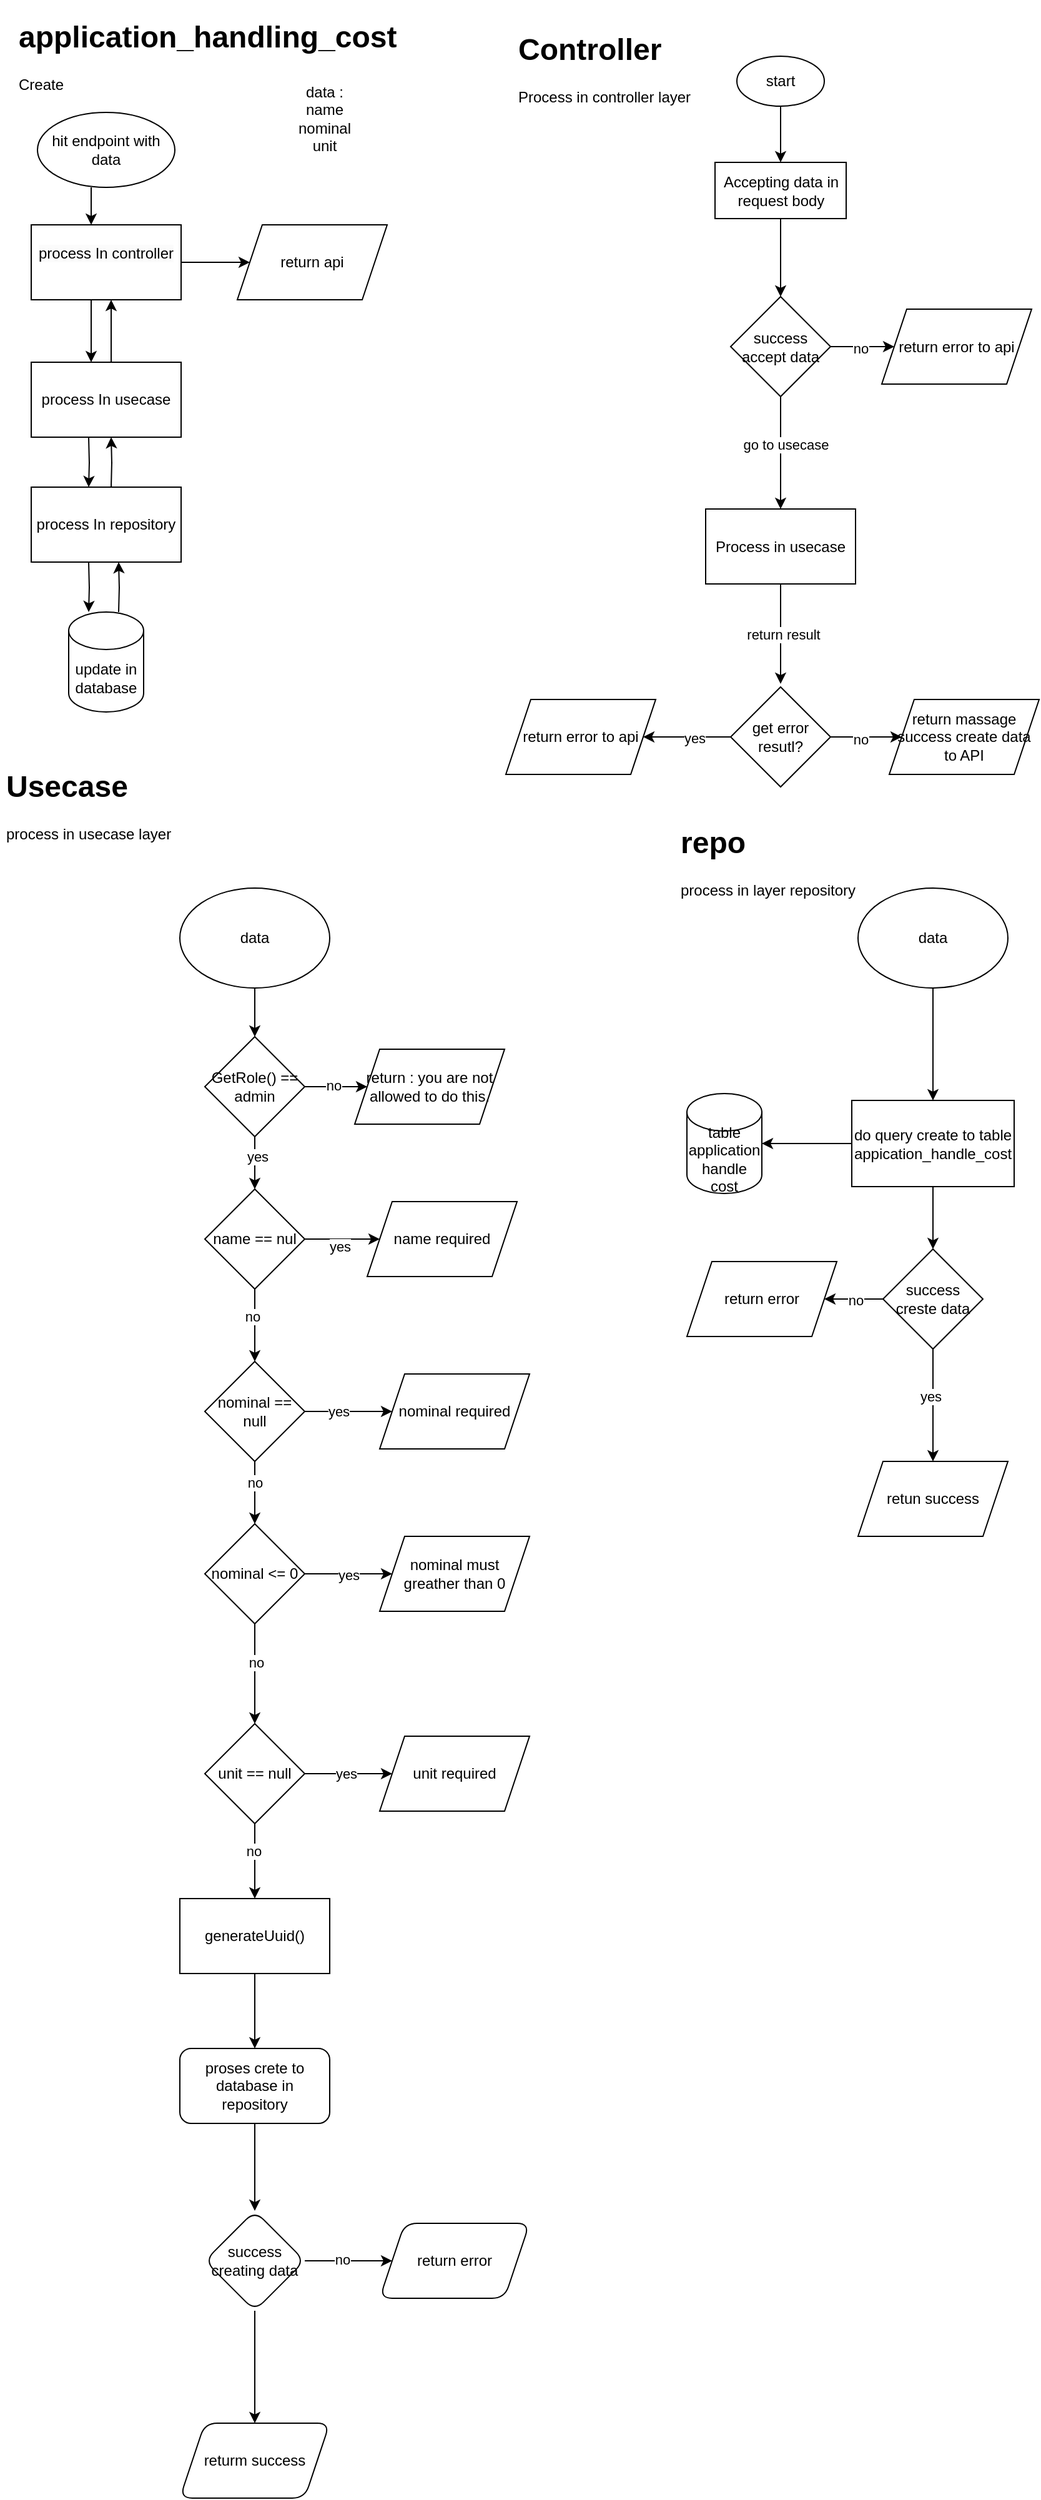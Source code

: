 <mxfile version="21.7.4" type="github" pages="4">
  <diagram name="create" id="5u0lxk5VhcgYXx4nzSjy">
    <mxGraphModel dx="880" dy="446" grid="1" gridSize="10" guides="1" tooltips="1" connect="1" arrows="1" fold="1" page="1" pageScale="1" pageWidth="850" pageHeight="1100" math="0" shadow="0">
      <root>
        <mxCell id="0" />
        <mxCell id="1" parent="0" />
        <mxCell id="xLi15-Slrgv9SJWUx5Ht-1" value="&lt;h1&gt;application_handling_cost&lt;/h1&gt;&lt;div&gt;Create&lt;/div&gt;" style="text;html=1;strokeColor=none;fillColor=none;spacing=5;spacingTop=-20;whiteSpace=wrap;overflow=hidden;rounded=0;" vertex="1" parent="1">
          <mxGeometry x="20" y="20" width="330" height="80" as="geometry" />
        </mxCell>
        <mxCell id="xLi15-Slrgv9SJWUx5Ht-3" value="data :&lt;br style=&quot;border-color: var(--border-color);&quot;&gt;name&lt;br style=&quot;border-color: var(--border-color);&quot;&gt;nominal&lt;br&gt;unit" style="text;html=1;strokeColor=none;fillColor=none;align=center;verticalAlign=middle;whiteSpace=wrap;rounded=0;" vertex="1" parent="1">
          <mxGeometry x="210" y="70" width="120" height="70" as="geometry" />
        </mxCell>
        <mxCell id="xLi15-Slrgv9SJWUx5Ht-4" value="" style="edgeStyle=orthogonalEdgeStyle;rounded=0;orthogonalLoop=1;jettySize=auto;html=1;" edge="1" parent="1">
          <mxGeometry relative="1" as="geometry">
            <mxPoint x="83" y="160" as="sourcePoint" />
            <mxPoint x="83" y="190" as="targetPoint" />
          </mxGeometry>
        </mxCell>
        <mxCell id="xLi15-Slrgv9SJWUx5Ht-5" value="hit endpoint with data" style="ellipse;whiteSpace=wrap;html=1;" vertex="1" parent="1">
          <mxGeometry x="40" y="100" width="110" height="60" as="geometry" />
        </mxCell>
        <mxCell id="xLi15-Slrgv9SJWUx5Ht-6" value="" style="edgeStyle=orthogonalEdgeStyle;rounded=0;orthogonalLoop=1;jettySize=auto;html=1;" edge="1" parent="1">
          <mxGeometry relative="1" as="geometry">
            <mxPoint x="83" y="250" as="sourcePoint" />
            <mxPoint x="83" y="300" as="targetPoint" />
          </mxGeometry>
        </mxCell>
        <mxCell id="xLi15-Slrgv9SJWUx5Ht-7" value="" style="edgeStyle=orthogonalEdgeStyle;rounded=0;orthogonalLoop=1;jettySize=auto;html=1;" edge="1" parent="1" source="xLi15-Slrgv9SJWUx5Ht-8" target="xLi15-Slrgv9SJWUx5Ht-17">
          <mxGeometry relative="1" as="geometry" />
        </mxCell>
        <mxCell id="xLi15-Slrgv9SJWUx5Ht-8" value="&#xa;&lt;span style=&quot;color: rgb(0, 0, 0); font-family: Helvetica; font-size: 12px; font-style: normal; font-variant-ligatures: normal; font-variant-caps: normal; font-weight: 400; letter-spacing: normal; orphans: 2; text-align: center; text-indent: 0px; text-transform: none; widows: 2; word-spacing: 0px; -webkit-text-stroke-width: 0px; background-color: rgb(251, 251, 251); text-decoration-thickness: initial; text-decoration-style: initial; text-decoration-color: initial; float: none; display: inline !important;&quot;&gt;process In controller&lt;/span&gt;&#xa;&#xa;" style="whiteSpace=wrap;html=1;" vertex="1" parent="1">
          <mxGeometry x="35" y="190" width="120" height="60" as="geometry" />
        </mxCell>
        <mxCell id="xLi15-Slrgv9SJWUx5Ht-9" value="" style="edgeStyle=orthogonalEdgeStyle;rounded=0;orthogonalLoop=1;jettySize=auto;html=1;" edge="1" parent="1">
          <mxGeometry relative="1" as="geometry">
            <mxPoint x="81" y="360" as="sourcePoint" />
            <mxPoint x="81" y="400" as="targetPoint" />
          </mxGeometry>
        </mxCell>
        <mxCell id="xLi15-Slrgv9SJWUx5Ht-10" value="" style="edgeStyle=orthogonalEdgeStyle;rounded=0;orthogonalLoop=1;jettySize=auto;html=1;" edge="1" parent="1">
          <mxGeometry relative="1" as="geometry">
            <mxPoint x="99" y="300" as="sourcePoint" />
            <mxPoint x="99" y="250" as="targetPoint" />
          </mxGeometry>
        </mxCell>
        <mxCell id="xLi15-Slrgv9SJWUx5Ht-11" value="process In usecase" style="whiteSpace=wrap;html=1;" vertex="1" parent="1">
          <mxGeometry x="35" y="300" width="120" height="60" as="geometry" />
        </mxCell>
        <mxCell id="xLi15-Slrgv9SJWUx5Ht-12" value="" style="edgeStyle=orthogonalEdgeStyle;rounded=0;orthogonalLoop=1;jettySize=auto;html=1;" edge="1" parent="1">
          <mxGeometry relative="1" as="geometry">
            <mxPoint x="81" y="460" as="sourcePoint" />
            <mxPoint x="81" y="500" as="targetPoint" />
          </mxGeometry>
        </mxCell>
        <mxCell id="xLi15-Slrgv9SJWUx5Ht-13" value="" style="edgeStyle=orthogonalEdgeStyle;rounded=0;orthogonalLoop=1;jettySize=auto;html=1;" edge="1" parent="1">
          <mxGeometry relative="1" as="geometry">
            <mxPoint x="99" y="400" as="sourcePoint" />
            <mxPoint x="99" y="360" as="targetPoint" />
          </mxGeometry>
        </mxCell>
        <mxCell id="xLi15-Slrgv9SJWUx5Ht-14" value="process In repository" style="whiteSpace=wrap;html=1;" vertex="1" parent="1">
          <mxGeometry x="35" y="400" width="120" height="60" as="geometry" />
        </mxCell>
        <mxCell id="xLi15-Slrgv9SJWUx5Ht-15" value="" style="edgeStyle=orthogonalEdgeStyle;rounded=0;orthogonalLoop=1;jettySize=auto;html=1;" edge="1" parent="1">
          <mxGeometry relative="1" as="geometry">
            <mxPoint x="105" y="500" as="sourcePoint" />
            <mxPoint x="105" y="460" as="targetPoint" />
          </mxGeometry>
        </mxCell>
        <mxCell id="xLi15-Slrgv9SJWUx5Ht-16" value="update in database" style="shape=cylinder3;whiteSpace=wrap;html=1;boundedLbl=1;backgroundOutline=1;size=15;" vertex="1" parent="1">
          <mxGeometry x="65" y="500" width="60" height="80" as="geometry" />
        </mxCell>
        <mxCell id="xLi15-Slrgv9SJWUx5Ht-17" value="return api" style="shape=parallelogram;perimeter=parallelogramPerimeter;whiteSpace=wrap;html=1;fixedSize=1;" vertex="1" parent="1">
          <mxGeometry x="200" y="190" width="120" height="60" as="geometry" />
        </mxCell>
        <mxCell id="xLi15-Slrgv9SJWUx5Ht-18" value="&lt;h1 style=&quot;border-color: var(--border-color);&quot;&gt;Controller&lt;/h1&gt;&lt;h1&gt;&lt;div style=&quot;border-color: var(--border-color); font-size: 12px; font-weight: 400;&quot;&gt;Process in controller layer&lt;/div&gt;&lt;/h1&gt;" style="text;html=1;strokeColor=none;fillColor=none;spacing=5;spacingTop=-20;whiteSpace=wrap;overflow=hidden;rounded=0;" vertex="1" parent="1">
          <mxGeometry x="420" y="30" width="190" height="80" as="geometry" />
        </mxCell>
        <mxCell id="xLi15-Slrgv9SJWUx5Ht-19" value="" style="edgeStyle=orthogonalEdgeStyle;rounded=0;orthogonalLoop=1;jettySize=auto;html=1;" edge="1" parent="1" source="xLi15-Slrgv9SJWUx5Ht-20" target="xLi15-Slrgv9SJWUx5Ht-22">
          <mxGeometry relative="1" as="geometry" />
        </mxCell>
        <mxCell id="xLi15-Slrgv9SJWUx5Ht-20" value="start" style="ellipse;whiteSpace=wrap;html=1;" vertex="1" parent="1">
          <mxGeometry x="600" y="55" width="70" height="40" as="geometry" />
        </mxCell>
        <mxCell id="xLi15-Slrgv9SJWUx5Ht-21" value="" style="edgeStyle=orthogonalEdgeStyle;rounded=0;orthogonalLoop=1;jettySize=auto;html=1;" edge="1" parent="1" source="xLi15-Slrgv9SJWUx5Ht-22" target="xLi15-Slrgv9SJWUx5Ht-27">
          <mxGeometry relative="1" as="geometry" />
        </mxCell>
        <mxCell id="xLi15-Slrgv9SJWUx5Ht-22" value="Accepting data in request body" style="whiteSpace=wrap;html=1;" vertex="1" parent="1">
          <mxGeometry x="582.5" y="140" width="105" height="45" as="geometry" />
        </mxCell>
        <mxCell id="xLi15-Slrgv9SJWUx5Ht-23" value="" style="edgeStyle=orthogonalEdgeStyle;rounded=0;orthogonalLoop=1;jettySize=auto;html=1;" edge="1" parent="1" source="xLi15-Slrgv9SJWUx5Ht-27" target="xLi15-Slrgv9SJWUx5Ht-28">
          <mxGeometry relative="1" as="geometry" />
        </mxCell>
        <mxCell id="xLi15-Slrgv9SJWUx5Ht-24" value="no" style="edgeLabel;html=1;align=center;verticalAlign=middle;resizable=0;points=[];" vertex="1" connectable="0" parent="xLi15-Slrgv9SJWUx5Ht-23">
          <mxGeometry x="-0.057" relative="1" as="geometry">
            <mxPoint y="1" as="offset" />
          </mxGeometry>
        </mxCell>
        <mxCell id="xLi15-Slrgv9SJWUx5Ht-25" value="" style="edgeStyle=orthogonalEdgeStyle;rounded=0;orthogonalLoop=1;jettySize=auto;html=1;" edge="1" parent="1" source="xLi15-Slrgv9SJWUx5Ht-27" target="xLi15-Slrgv9SJWUx5Ht-31">
          <mxGeometry relative="1" as="geometry" />
        </mxCell>
        <mxCell id="xLi15-Slrgv9SJWUx5Ht-26" value="go to usecase" style="edgeLabel;html=1;align=center;verticalAlign=middle;resizable=0;points=[];" vertex="1" connectable="0" parent="xLi15-Slrgv9SJWUx5Ht-25">
          <mxGeometry x="-0.144" y="4" relative="1" as="geometry">
            <mxPoint as="offset" />
          </mxGeometry>
        </mxCell>
        <mxCell id="xLi15-Slrgv9SJWUx5Ht-27" value="success accept data" style="rhombus;whiteSpace=wrap;html=1;" vertex="1" parent="1">
          <mxGeometry x="595" y="247.5" width="80" height="80" as="geometry" />
        </mxCell>
        <mxCell id="xLi15-Slrgv9SJWUx5Ht-28" value="return error to api" style="shape=parallelogram;perimeter=parallelogramPerimeter;whiteSpace=wrap;html=1;fixedSize=1;" vertex="1" parent="1">
          <mxGeometry x="716" y="257.5" width="120" height="60" as="geometry" />
        </mxCell>
        <mxCell id="xLi15-Slrgv9SJWUx5Ht-29" value="" style="edgeStyle=orthogonalEdgeStyle;rounded=0;orthogonalLoop=1;jettySize=auto;html=1;" edge="1" parent="1" source="xLi15-Slrgv9SJWUx5Ht-31">
          <mxGeometry relative="1" as="geometry">
            <mxPoint x="635" y="557.5" as="targetPoint" />
          </mxGeometry>
        </mxCell>
        <mxCell id="xLi15-Slrgv9SJWUx5Ht-30" value="return result" style="edgeLabel;html=1;align=center;verticalAlign=middle;resizable=0;points=[];" vertex="1" connectable="0" parent="xLi15-Slrgv9SJWUx5Ht-29">
          <mxGeometry x="0.013" y="1" relative="1" as="geometry">
            <mxPoint as="offset" />
          </mxGeometry>
        </mxCell>
        <mxCell id="xLi15-Slrgv9SJWUx5Ht-31" value="Process in usecase" style="whiteSpace=wrap;html=1;" vertex="1" parent="1">
          <mxGeometry x="575" y="417.5" width="120" height="60" as="geometry" />
        </mxCell>
        <mxCell id="xLi15-Slrgv9SJWUx5Ht-32" value="" style="edgeStyle=orthogonalEdgeStyle;rounded=0;orthogonalLoop=1;jettySize=auto;html=1;" edge="1" parent="1" source="xLi15-Slrgv9SJWUx5Ht-36" target="xLi15-Slrgv9SJWUx5Ht-37">
          <mxGeometry relative="1" as="geometry" />
        </mxCell>
        <mxCell id="xLi15-Slrgv9SJWUx5Ht-33" value="yes" style="edgeLabel;html=1;align=center;verticalAlign=middle;resizable=0;points=[];" vertex="1" connectable="0" parent="xLi15-Slrgv9SJWUx5Ht-32">
          <mxGeometry x="-0.171" y="1" relative="1" as="geometry">
            <mxPoint as="offset" />
          </mxGeometry>
        </mxCell>
        <mxCell id="xLi15-Slrgv9SJWUx5Ht-34" value="" style="edgeStyle=orthogonalEdgeStyle;rounded=0;orthogonalLoop=1;jettySize=auto;html=1;" edge="1" parent="1" source="xLi15-Slrgv9SJWUx5Ht-36" target="xLi15-Slrgv9SJWUx5Ht-38">
          <mxGeometry relative="1" as="geometry" />
        </mxCell>
        <mxCell id="xLi15-Slrgv9SJWUx5Ht-35" value="no" style="edgeLabel;html=1;align=center;verticalAlign=middle;resizable=0;points=[];" vertex="1" connectable="0" parent="xLi15-Slrgv9SJWUx5Ht-34">
          <mxGeometry x="-0.171" y="-2" relative="1" as="geometry">
            <mxPoint as="offset" />
          </mxGeometry>
        </mxCell>
        <mxCell id="xLi15-Slrgv9SJWUx5Ht-36" value="get error resutl?" style="rhombus;whiteSpace=wrap;html=1;" vertex="1" parent="1">
          <mxGeometry x="595" y="560" width="80" height="80" as="geometry" />
        </mxCell>
        <mxCell id="xLi15-Slrgv9SJWUx5Ht-37" value="return error to api" style="shape=parallelogram;perimeter=parallelogramPerimeter;whiteSpace=wrap;html=1;fixedSize=1;" vertex="1" parent="1">
          <mxGeometry x="415" y="570" width="120" height="60" as="geometry" />
        </mxCell>
        <mxCell id="xLi15-Slrgv9SJWUx5Ht-38" value="return massage success create data to API" style="shape=parallelogram;perimeter=parallelogramPerimeter;whiteSpace=wrap;html=1;fixedSize=1;" vertex="1" parent="1">
          <mxGeometry x="722" y="570" width="120" height="60" as="geometry" />
        </mxCell>
        <mxCell id="xLi15-Slrgv9SJWUx5Ht-76" value="&lt;h1&gt;Usecase&lt;/h1&gt;&lt;div&gt;process in usecase layer&lt;/div&gt;" style="text;html=1;strokeColor=none;fillColor=none;spacing=5;spacingTop=-20;whiteSpace=wrap;overflow=hidden;rounded=0;" vertex="1" parent="1">
          <mxGeometry x="10" y="620" width="160" height="70" as="geometry" />
        </mxCell>
        <mxCell id="xLi15-Slrgv9SJWUx5Ht-77" value="" style="edgeStyle=orthogonalEdgeStyle;rounded=0;orthogonalLoop=1;jettySize=auto;html=1;" edge="1" parent="1" source="xLi15-Slrgv9SJWUx5Ht-79" target="xLi15-Slrgv9SJWUx5Ht-87">
          <mxGeometry relative="1" as="geometry" />
        </mxCell>
        <mxCell id="xLi15-Slrgv9SJWUx5Ht-78" value="no" style="edgeLabel;html=1;align=center;verticalAlign=middle;resizable=0;points=[];" vertex="1" connectable="0" parent="xLi15-Slrgv9SJWUx5Ht-77">
          <mxGeometry x="-0.08" y="1" relative="1" as="geometry">
            <mxPoint as="offset" />
          </mxGeometry>
        </mxCell>
        <mxCell id="xLi15-Slrgv9SJWUx5Ht-79" value="GetRole() == admin" style="rhombus;whiteSpace=wrap;html=1;" vertex="1" parent="1">
          <mxGeometry x="174" y="840" width="80" height="80" as="geometry" />
        </mxCell>
        <mxCell id="xLi15-Slrgv9SJWUx5Ht-80" value="" style="edgeStyle=orthogonalEdgeStyle;rounded=0;orthogonalLoop=1;jettySize=auto;html=1;exitX=0.5;exitY=1;exitDx=0;exitDy=0;" edge="1" parent="1" source="xLi15-Slrgv9SJWUx5Ht-79" target="xLi15-Slrgv9SJWUx5Ht-86">
          <mxGeometry relative="1" as="geometry">
            <mxPoint x="214" y="1050" as="sourcePoint" />
          </mxGeometry>
        </mxCell>
        <mxCell id="xLi15-Slrgv9SJWUx5Ht-81" value="yes" style="edgeLabel;html=1;align=center;verticalAlign=middle;resizable=0;points=[];" vertex="1" connectable="0" parent="xLi15-Slrgv9SJWUx5Ht-80">
          <mxGeometry x="-0.238" y="2" relative="1" as="geometry">
            <mxPoint as="offset" />
          </mxGeometry>
        </mxCell>
        <mxCell id="xLi15-Slrgv9SJWUx5Ht-82" value="" style="edgeStyle=orthogonalEdgeStyle;rounded=0;orthogonalLoop=1;jettySize=auto;html=1;" edge="1" parent="1" source="xLi15-Slrgv9SJWUx5Ht-86">
          <mxGeometry relative="1" as="geometry">
            <mxPoint x="314" y="1002" as="targetPoint" />
          </mxGeometry>
        </mxCell>
        <mxCell id="xLi15-Slrgv9SJWUx5Ht-83" value="yes" style="edgeLabel;html=1;align=center;verticalAlign=middle;resizable=0;points=[];" vertex="1" connectable="0" parent="xLi15-Slrgv9SJWUx5Ht-82">
          <mxGeometry x="0.008" y="-5" relative="1" as="geometry">
            <mxPoint x="-2" as="offset" />
          </mxGeometry>
        </mxCell>
        <mxCell id="xLi15-Slrgv9SJWUx5Ht-84" value="" style="edgeStyle=orthogonalEdgeStyle;rounded=0;orthogonalLoop=1;jettySize=auto;html=1;" edge="1" parent="1" source="xLi15-Slrgv9SJWUx5Ht-86" target="xLi15-Slrgv9SJWUx5Ht-92">
          <mxGeometry relative="1" as="geometry" />
        </mxCell>
        <mxCell id="xLi15-Slrgv9SJWUx5Ht-85" value="no" style="edgeLabel;html=1;align=center;verticalAlign=middle;resizable=0;points=[];" vertex="1" connectable="0" parent="xLi15-Slrgv9SJWUx5Ht-84">
          <mxGeometry x="-0.241" y="-2" relative="1" as="geometry">
            <mxPoint as="offset" />
          </mxGeometry>
        </mxCell>
        <mxCell id="xLi15-Slrgv9SJWUx5Ht-86" value="name == nul" style="rhombus;whiteSpace=wrap;html=1;" vertex="1" parent="1">
          <mxGeometry x="174" y="962" width="80" height="80" as="geometry" />
        </mxCell>
        <mxCell id="xLi15-Slrgv9SJWUx5Ht-87" value="return : you are not allowed to do this." style="shape=parallelogram;perimeter=parallelogramPerimeter;whiteSpace=wrap;html=1;fixedSize=1;" vertex="1" parent="1">
          <mxGeometry x="294" y="850" width="120" height="60" as="geometry" />
        </mxCell>
        <mxCell id="xLi15-Slrgv9SJWUx5Ht-88" value="name required" style="shape=parallelogram;perimeter=parallelogramPerimeter;whiteSpace=wrap;html=1;fixedSize=1;" vertex="1" parent="1">
          <mxGeometry x="304" y="972" width="120" height="60" as="geometry" />
        </mxCell>
        <mxCell id="xLi15-Slrgv9SJWUx5Ht-89" value="" style="edgeStyle=orthogonalEdgeStyle;rounded=0;orthogonalLoop=1;jettySize=auto;html=1;" edge="1" parent="1" source="xLi15-Slrgv9SJWUx5Ht-92" target="xLi15-Slrgv9SJWUx5Ht-96">
          <mxGeometry relative="1" as="geometry" />
        </mxCell>
        <mxCell id="xLi15-Slrgv9SJWUx5Ht-90" value="yes" style="edgeLabel;html=1;align=center;verticalAlign=middle;resizable=0;points=[];" vertex="1" connectable="0" parent="xLi15-Slrgv9SJWUx5Ht-89">
          <mxGeometry x="-0.229" relative="1" as="geometry">
            <mxPoint as="offset" />
          </mxGeometry>
        </mxCell>
        <mxCell id="xLi15-Slrgv9SJWUx5Ht-91" value="" style="edgeStyle=orthogonalEdgeStyle;rounded=0;orthogonalLoop=1;jettySize=auto;html=1;" edge="1" parent="1" source="xLi15-Slrgv9SJWUx5Ht-92" target="xLi15-Slrgv9SJWUx5Ht-99">
          <mxGeometry relative="1" as="geometry" />
        </mxCell>
        <mxCell id="xLi15-Slrgv9SJWUx5Ht-152" value="no" style="edgeLabel;html=1;align=center;verticalAlign=middle;resizable=0;points=[];" vertex="1" connectable="0" parent="xLi15-Slrgv9SJWUx5Ht-91">
          <mxGeometry x="-0.32" relative="1" as="geometry">
            <mxPoint as="offset" />
          </mxGeometry>
        </mxCell>
        <mxCell id="xLi15-Slrgv9SJWUx5Ht-92" value="nominal == null" style="rhombus;whiteSpace=wrap;html=1;" vertex="1" parent="1">
          <mxGeometry x="174" y="1100" width="80" height="80" as="geometry" />
        </mxCell>
        <mxCell id="xLi15-Slrgv9SJWUx5Ht-94" value="" style="edgeStyle=orthogonalEdgeStyle;rounded=0;orthogonalLoop=1;jettySize=auto;html=1;" edge="1" parent="1" source="xLi15-Slrgv9SJWUx5Ht-95" target="xLi15-Slrgv9SJWUx5Ht-79">
          <mxGeometry relative="1" as="geometry" />
        </mxCell>
        <mxCell id="xLi15-Slrgv9SJWUx5Ht-95" value="data" style="ellipse;whiteSpace=wrap;html=1;" vertex="1" parent="1">
          <mxGeometry x="154" y="721" width="120" height="80" as="geometry" />
        </mxCell>
        <mxCell id="xLi15-Slrgv9SJWUx5Ht-96" value="nominal required" style="shape=parallelogram;perimeter=parallelogramPerimeter;whiteSpace=wrap;html=1;fixedSize=1;" vertex="1" parent="1">
          <mxGeometry x="314" y="1110" width="120" height="60" as="geometry" />
        </mxCell>
        <mxCell id="xLi15-Slrgv9SJWUx5Ht-97" value="" style="edgeStyle=orthogonalEdgeStyle;rounded=0;orthogonalLoop=1;jettySize=auto;html=1;" edge="1" parent="1" source="xLi15-Slrgv9SJWUx5Ht-99" target="xLi15-Slrgv9SJWUx5Ht-100">
          <mxGeometry relative="1" as="geometry" />
        </mxCell>
        <mxCell id="xLi15-Slrgv9SJWUx5Ht-153" value="yes" style="edgeLabel;html=1;align=center;verticalAlign=middle;resizable=0;points=[];" vertex="1" connectable="0" parent="xLi15-Slrgv9SJWUx5Ht-97">
          <mxGeometry y="-1" relative="1" as="geometry">
            <mxPoint as="offset" />
          </mxGeometry>
        </mxCell>
        <mxCell id="xLi15-Slrgv9SJWUx5Ht-157" value="" style="edgeStyle=orthogonalEdgeStyle;rounded=0;orthogonalLoop=1;jettySize=auto;html=1;" edge="1" parent="1" source="xLi15-Slrgv9SJWUx5Ht-99" target="xLi15-Slrgv9SJWUx5Ht-156">
          <mxGeometry relative="1" as="geometry" />
        </mxCell>
        <mxCell id="xLi15-Slrgv9SJWUx5Ht-158" value="no" style="edgeLabel;html=1;align=center;verticalAlign=middle;resizable=0;points=[];" vertex="1" connectable="0" parent="xLi15-Slrgv9SJWUx5Ht-157">
          <mxGeometry x="-0.225" y="1" relative="1" as="geometry">
            <mxPoint as="offset" />
          </mxGeometry>
        </mxCell>
        <mxCell id="xLi15-Slrgv9SJWUx5Ht-99" value="nominal &amp;lt;= 0" style="rhombus;whiteSpace=wrap;html=1;" vertex="1" parent="1">
          <mxGeometry x="174" y="1230" width="80" height="80" as="geometry" />
        </mxCell>
        <mxCell id="xLi15-Slrgv9SJWUx5Ht-100" value="nominal must greather than 0" style="shape=parallelogram;perimeter=parallelogramPerimeter;whiteSpace=wrap;html=1;fixedSize=1;" vertex="1" parent="1">
          <mxGeometry x="314" y="1240" width="120" height="60" as="geometry" />
        </mxCell>
        <mxCell id="xLi15-Slrgv9SJWUx5Ht-160" value="" style="edgeStyle=orthogonalEdgeStyle;rounded=0;orthogonalLoop=1;jettySize=auto;html=1;" edge="1" parent="1" source="xLi15-Slrgv9SJWUx5Ht-156" target="xLi15-Slrgv9SJWUx5Ht-159">
          <mxGeometry relative="1" as="geometry" />
        </mxCell>
        <mxCell id="xLi15-Slrgv9SJWUx5Ht-161" value="yes" style="edgeLabel;html=1;align=center;verticalAlign=middle;resizable=0;points=[];" vertex="1" connectable="0" parent="xLi15-Slrgv9SJWUx5Ht-160">
          <mxGeometry x="-0.057" relative="1" as="geometry">
            <mxPoint as="offset" />
          </mxGeometry>
        </mxCell>
        <mxCell id="xLi15-Slrgv9SJWUx5Ht-163" value="" style="edgeStyle=orthogonalEdgeStyle;rounded=0;orthogonalLoop=1;jettySize=auto;html=1;" edge="1" parent="1" source="5GACYYdkiAqkhCaLAUfw-2" target="xLi15-Slrgv9SJWUx5Ht-162">
          <mxGeometry relative="1" as="geometry" />
        </mxCell>
        <mxCell id="xLi15-Slrgv9SJWUx5Ht-156" value="unit == null" style="rhombus;whiteSpace=wrap;html=1;" vertex="1" parent="1">
          <mxGeometry x="174" y="1390" width="80" height="80" as="geometry" />
        </mxCell>
        <mxCell id="xLi15-Slrgv9SJWUx5Ht-159" value="unit required" style="shape=parallelogram;perimeter=parallelogramPerimeter;whiteSpace=wrap;html=1;fixedSize=1;" vertex="1" parent="1">
          <mxGeometry x="314" y="1400" width="120" height="60" as="geometry" />
        </mxCell>
        <mxCell id="xLi15-Slrgv9SJWUx5Ht-165" value="" style="edgeStyle=orthogonalEdgeStyle;rounded=0;orthogonalLoop=1;jettySize=auto;html=1;" edge="1" parent="1" source="xLi15-Slrgv9SJWUx5Ht-162" target="xLi15-Slrgv9SJWUx5Ht-164">
          <mxGeometry relative="1" as="geometry" />
        </mxCell>
        <mxCell id="xLi15-Slrgv9SJWUx5Ht-162" value="proses crete to database in repository" style="rounded=1;whiteSpace=wrap;html=1;" vertex="1" parent="1">
          <mxGeometry x="154" y="1650" width="120" height="60" as="geometry" />
        </mxCell>
        <mxCell id="xLi15-Slrgv9SJWUx5Ht-167" value="" style="edgeStyle=orthogonalEdgeStyle;rounded=0;orthogonalLoop=1;jettySize=auto;html=1;" edge="1" parent="1" source="xLi15-Slrgv9SJWUx5Ht-164" target="xLi15-Slrgv9SJWUx5Ht-166">
          <mxGeometry relative="1" as="geometry" />
        </mxCell>
        <mxCell id="xLi15-Slrgv9SJWUx5Ht-168" value="no" style="edgeLabel;html=1;align=center;verticalAlign=middle;resizable=0;points=[];" vertex="1" connectable="0" parent="xLi15-Slrgv9SJWUx5Ht-167">
          <mxGeometry x="-0.143" y="1" relative="1" as="geometry">
            <mxPoint as="offset" />
          </mxGeometry>
        </mxCell>
        <mxCell id="xLi15-Slrgv9SJWUx5Ht-170" value="" style="edgeStyle=orthogonalEdgeStyle;rounded=0;orthogonalLoop=1;jettySize=auto;html=1;" edge="1" parent="1" source="xLi15-Slrgv9SJWUx5Ht-164" target="xLi15-Slrgv9SJWUx5Ht-169">
          <mxGeometry relative="1" as="geometry" />
        </mxCell>
        <mxCell id="xLi15-Slrgv9SJWUx5Ht-164" value="success creating data" style="rhombus;whiteSpace=wrap;html=1;rounded=1;" vertex="1" parent="1">
          <mxGeometry x="174" y="1780" width="80" height="80" as="geometry" />
        </mxCell>
        <mxCell id="xLi15-Slrgv9SJWUx5Ht-166" value="return error" style="shape=parallelogram;perimeter=parallelogramPerimeter;whiteSpace=wrap;html=1;fixedSize=1;rounded=1;" vertex="1" parent="1">
          <mxGeometry x="314" y="1790" width="120" height="60" as="geometry" />
        </mxCell>
        <mxCell id="xLi15-Slrgv9SJWUx5Ht-169" value="returm success" style="shape=parallelogram;perimeter=parallelogramPerimeter;whiteSpace=wrap;html=1;fixedSize=1;rounded=1;" vertex="1" parent="1">
          <mxGeometry x="154" y="1950" width="120" height="60" as="geometry" />
        </mxCell>
        <mxCell id="xLi15-Slrgv9SJWUx5Ht-171" value="&lt;h1&gt;repo&lt;/h1&gt;&lt;div&gt;process in layer repository&lt;/div&gt;" style="text;html=1;strokeColor=none;fillColor=none;spacing=5;spacingTop=-20;whiteSpace=wrap;overflow=hidden;rounded=0;" vertex="1" parent="1">
          <mxGeometry x="550" y="665" width="160" height="70" as="geometry" />
        </mxCell>
        <mxCell id="xLi15-Slrgv9SJWUx5Ht-174" value="" style="edgeStyle=orthogonalEdgeStyle;rounded=0;orthogonalLoop=1;jettySize=auto;html=1;" edge="1" parent="1" source="xLi15-Slrgv9SJWUx5Ht-172" target="xLi15-Slrgv9SJWUx5Ht-173">
          <mxGeometry relative="1" as="geometry" />
        </mxCell>
        <mxCell id="xLi15-Slrgv9SJWUx5Ht-172" value="data" style="ellipse;whiteSpace=wrap;html=1;" vertex="1" parent="1">
          <mxGeometry x="697" y="721" width="120" height="80" as="geometry" />
        </mxCell>
        <mxCell id="xLi15-Slrgv9SJWUx5Ht-176" value="" style="edgeStyle=orthogonalEdgeStyle;rounded=0;orthogonalLoop=1;jettySize=auto;html=1;" edge="1" parent="1" source="xLi15-Slrgv9SJWUx5Ht-173" target="xLi15-Slrgv9SJWUx5Ht-175">
          <mxGeometry relative="1" as="geometry" />
        </mxCell>
        <mxCell id="xLi15-Slrgv9SJWUx5Ht-178" value="" style="edgeStyle=orthogonalEdgeStyle;rounded=0;orthogonalLoop=1;jettySize=auto;html=1;" edge="1" parent="1" source="xLi15-Slrgv9SJWUx5Ht-173" target="xLi15-Slrgv9SJWUx5Ht-177">
          <mxGeometry relative="1" as="geometry" />
        </mxCell>
        <mxCell id="xLi15-Slrgv9SJWUx5Ht-173" value="do query create to table appication_handle_cost" style="whiteSpace=wrap;html=1;" vertex="1" parent="1">
          <mxGeometry x="692" y="891" width="130" height="69" as="geometry" />
        </mxCell>
        <mxCell id="xLi15-Slrgv9SJWUx5Ht-175" value="table application handle cost" style="shape=cylinder3;whiteSpace=wrap;html=1;boundedLbl=1;backgroundOutline=1;size=15;" vertex="1" parent="1">
          <mxGeometry x="560" y="885.5" width="60" height="80" as="geometry" />
        </mxCell>
        <mxCell id="xLi15-Slrgv9SJWUx5Ht-180" value="" style="edgeStyle=orthogonalEdgeStyle;rounded=0;orthogonalLoop=1;jettySize=auto;html=1;" edge="1" parent="1" source="xLi15-Slrgv9SJWUx5Ht-177" target="xLi15-Slrgv9SJWUx5Ht-179">
          <mxGeometry relative="1" as="geometry" />
        </mxCell>
        <mxCell id="xLi15-Slrgv9SJWUx5Ht-183" value="no" style="edgeLabel;html=1;align=center;verticalAlign=middle;resizable=0;points=[];" vertex="1" connectable="0" parent="xLi15-Slrgv9SJWUx5Ht-180">
          <mxGeometry x="0.057" y="1" relative="1" as="geometry">
            <mxPoint as="offset" />
          </mxGeometry>
        </mxCell>
        <mxCell id="xLi15-Slrgv9SJWUx5Ht-182" value="" style="edgeStyle=orthogonalEdgeStyle;rounded=0;orthogonalLoop=1;jettySize=auto;html=1;" edge="1" parent="1" source="xLi15-Slrgv9SJWUx5Ht-177" target="xLi15-Slrgv9SJWUx5Ht-181">
          <mxGeometry relative="1" as="geometry" />
        </mxCell>
        <mxCell id="xLi15-Slrgv9SJWUx5Ht-184" value="yes" style="edgeLabel;html=1;align=center;verticalAlign=middle;resizable=0;points=[];" vertex="1" connectable="0" parent="xLi15-Slrgv9SJWUx5Ht-182">
          <mxGeometry x="-0.156" y="-2" relative="1" as="geometry">
            <mxPoint as="offset" />
          </mxGeometry>
        </mxCell>
        <mxCell id="xLi15-Slrgv9SJWUx5Ht-177" value="success creste data" style="rhombus;whiteSpace=wrap;html=1;" vertex="1" parent="1">
          <mxGeometry x="717" y="1010" width="80" height="80" as="geometry" />
        </mxCell>
        <mxCell id="xLi15-Slrgv9SJWUx5Ht-179" value="return error" style="shape=parallelogram;perimeter=parallelogramPerimeter;whiteSpace=wrap;html=1;fixedSize=1;" vertex="1" parent="1">
          <mxGeometry x="560" y="1020" width="120" height="60" as="geometry" />
        </mxCell>
        <mxCell id="xLi15-Slrgv9SJWUx5Ht-181" value="retun success" style="shape=parallelogram;perimeter=parallelogramPerimeter;whiteSpace=wrap;html=1;fixedSize=1;" vertex="1" parent="1">
          <mxGeometry x="697" y="1180" width="120" height="60" as="geometry" />
        </mxCell>
        <mxCell id="5GACYYdkiAqkhCaLAUfw-1" value="" style="edgeStyle=orthogonalEdgeStyle;rounded=0;orthogonalLoop=1;jettySize=auto;html=1;" edge="1" parent="1" source="xLi15-Slrgv9SJWUx5Ht-156" target="5GACYYdkiAqkhCaLAUfw-2">
          <mxGeometry relative="1" as="geometry">
            <mxPoint x="214" y="1470" as="sourcePoint" />
            <mxPoint x="214" y="1650" as="targetPoint" />
          </mxGeometry>
        </mxCell>
        <mxCell id="5GACYYdkiAqkhCaLAUfw-3" value="no" style="edgeLabel;html=1;align=center;verticalAlign=middle;resizable=0;points=[];" vertex="1" connectable="0" parent="5GACYYdkiAqkhCaLAUfw-1">
          <mxGeometry x="-0.28" y="-1" relative="1" as="geometry">
            <mxPoint as="offset" />
          </mxGeometry>
        </mxCell>
        <mxCell id="5GACYYdkiAqkhCaLAUfw-2" value="generateUuid()" style="rounded=0;whiteSpace=wrap;html=1;" vertex="1" parent="1">
          <mxGeometry x="154" y="1530" width="120" height="60" as="geometry" />
        </mxCell>
      </root>
    </mxGraphModel>
  </diagram>
  <diagram name="search by id" id="7U2D3QBQMISTLIY6psH9">
    <mxGraphModel dx="880" dy="446" grid="1" gridSize="10" guides="1" tooltips="1" connect="1" arrows="1" fold="1" page="1" pageScale="1" pageWidth="850" pageHeight="1100" math="0" shadow="0">
      <root>
        <mxCell id="hkqt5J7uNssLq77rhA-l-0" />
        <mxCell id="hkqt5J7uNssLq77rhA-l-1" parent="hkqt5J7uNssLq77rhA-l-0" />
        <mxCell id="hkqt5J7uNssLq77rhA-l-2" value="&lt;h1&gt;application_handling_cost&lt;/h1&gt;&lt;div&gt;search by id&lt;/div&gt;" style="text;html=1;strokeColor=none;fillColor=none;spacing=5;spacingTop=-20;whiteSpace=wrap;overflow=hidden;rounded=0;" vertex="1" parent="hkqt5J7uNssLq77rhA-l-1">
          <mxGeometry x="20" y="20" width="330" height="80" as="geometry" />
        </mxCell>
        <mxCell id="hkqt5J7uNssLq77rhA-l-3" value="data :&lt;br style=&quot;border-color: var(--border-color);&quot;&gt;id" style="text;html=1;strokeColor=none;fillColor=none;align=center;verticalAlign=middle;whiteSpace=wrap;rounded=0;" vertex="1" parent="hkqt5J7uNssLq77rhA-l-1">
          <mxGeometry x="210" y="70" width="120" height="70" as="geometry" />
        </mxCell>
        <mxCell id="hkqt5J7uNssLq77rhA-l-4" value="" style="edgeStyle=orthogonalEdgeStyle;rounded=0;orthogonalLoop=1;jettySize=auto;html=1;" edge="1" parent="hkqt5J7uNssLq77rhA-l-1">
          <mxGeometry relative="1" as="geometry">
            <mxPoint x="83" y="160" as="sourcePoint" />
            <mxPoint x="83" y="190" as="targetPoint" />
          </mxGeometry>
        </mxCell>
        <mxCell id="hkqt5J7uNssLq77rhA-l-5" value="hit endpoint with data" style="ellipse;whiteSpace=wrap;html=1;" vertex="1" parent="hkqt5J7uNssLq77rhA-l-1">
          <mxGeometry x="40" y="100" width="110" height="60" as="geometry" />
        </mxCell>
        <mxCell id="hkqt5J7uNssLq77rhA-l-6" value="" style="edgeStyle=orthogonalEdgeStyle;rounded=0;orthogonalLoop=1;jettySize=auto;html=1;" edge="1" parent="hkqt5J7uNssLq77rhA-l-1">
          <mxGeometry relative="1" as="geometry">
            <mxPoint x="83" y="250" as="sourcePoint" />
            <mxPoint x="83" y="300" as="targetPoint" />
          </mxGeometry>
        </mxCell>
        <mxCell id="hkqt5J7uNssLq77rhA-l-7" value="" style="edgeStyle=orthogonalEdgeStyle;rounded=0;orthogonalLoop=1;jettySize=auto;html=1;" edge="1" parent="hkqt5J7uNssLq77rhA-l-1" source="hkqt5J7uNssLq77rhA-l-8" target="hkqt5J7uNssLq77rhA-l-17">
          <mxGeometry relative="1" as="geometry" />
        </mxCell>
        <mxCell id="hkqt5J7uNssLq77rhA-l-8" value="&#xa;&lt;span style=&quot;color: rgb(0, 0, 0); font-family: Helvetica; font-size: 12px; font-style: normal; font-variant-ligatures: normal; font-variant-caps: normal; font-weight: 400; letter-spacing: normal; orphans: 2; text-align: center; text-indent: 0px; text-transform: none; widows: 2; word-spacing: 0px; -webkit-text-stroke-width: 0px; background-color: rgb(251, 251, 251); text-decoration-thickness: initial; text-decoration-style: initial; text-decoration-color: initial; float: none; display: inline !important;&quot;&gt;process In controller&lt;/span&gt;&#xa;&#xa;" style="whiteSpace=wrap;html=1;" vertex="1" parent="hkqt5J7uNssLq77rhA-l-1">
          <mxGeometry x="35" y="190" width="120" height="60" as="geometry" />
        </mxCell>
        <mxCell id="hkqt5J7uNssLq77rhA-l-9" value="" style="edgeStyle=orthogonalEdgeStyle;rounded=0;orthogonalLoop=1;jettySize=auto;html=1;" edge="1" parent="hkqt5J7uNssLq77rhA-l-1">
          <mxGeometry relative="1" as="geometry">
            <mxPoint x="81" y="360" as="sourcePoint" />
            <mxPoint x="81" y="400" as="targetPoint" />
          </mxGeometry>
        </mxCell>
        <mxCell id="hkqt5J7uNssLq77rhA-l-10" value="" style="edgeStyle=orthogonalEdgeStyle;rounded=0;orthogonalLoop=1;jettySize=auto;html=1;" edge="1" parent="hkqt5J7uNssLq77rhA-l-1">
          <mxGeometry relative="1" as="geometry">
            <mxPoint x="99" y="300" as="sourcePoint" />
            <mxPoint x="99" y="250" as="targetPoint" />
          </mxGeometry>
        </mxCell>
        <mxCell id="hkqt5J7uNssLq77rhA-l-11" value="process In usecase" style="whiteSpace=wrap;html=1;" vertex="1" parent="hkqt5J7uNssLq77rhA-l-1">
          <mxGeometry x="35" y="300" width="120" height="60" as="geometry" />
        </mxCell>
        <mxCell id="hkqt5J7uNssLq77rhA-l-12" value="" style="edgeStyle=orthogonalEdgeStyle;rounded=0;orthogonalLoop=1;jettySize=auto;html=1;" edge="1" parent="hkqt5J7uNssLq77rhA-l-1">
          <mxGeometry relative="1" as="geometry">
            <mxPoint x="81" y="460" as="sourcePoint" />
            <mxPoint x="81" y="500" as="targetPoint" />
          </mxGeometry>
        </mxCell>
        <mxCell id="hkqt5J7uNssLq77rhA-l-13" value="" style="edgeStyle=orthogonalEdgeStyle;rounded=0;orthogonalLoop=1;jettySize=auto;html=1;" edge="1" parent="hkqt5J7uNssLq77rhA-l-1">
          <mxGeometry relative="1" as="geometry">
            <mxPoint x="99" y="400" as="sourcePoint" />
            <mxPoint x="99" y="360" as="targetPoint" />
          </mxGeometry>
        </mxCell>
        <mxCell id="hkqt5J7uNssLq77rhA-l-14" value="process In repository" style="whiteSpace=wrap;html=1;" vertex="1" parent="hkqt5J7uNssLq77rhA-l-1">
          <mxGeometry x="35" y="400" width="120" height="60" as="geometry" />
        </mxCell>
        <mxCell id="hkqt5J7uNssLq77rhA-l-15" value="" style="edgeStyle=orthogonalEdgeStyle;rounded=0;orthogonalLoop=1;jettySize=auto;html=1;" edge="1" parent="hkqt5J7uNssLq77rhA-l-1">
          <mxGeometry relative="1" as="geometry">
            <mxPoint x="105" y="500" as="sourcePoint" />
            <mxPoint x="105" y="460" as="targetPoint" />
          </mxGeometry>
        </mxCell>
        <mxCell id="hkqt5J7uNssLq77rhA-l-16" value="update in database" style="shape=cylinder3;whiteSpace=wrap;html=1;boundedLbl=1;backgroundOutline=1;size=15;" vertex="1" parent="hkqt5J7uNssLq77rhA-l-1">
          <mxGeometry x="65" y="500" width="60" height="80" as="geometry" />
        </mxCell>
        <mxCell id="hkqt5J7uNssLq77rhA-l-17" value="return api" style="shape=parallelogram;perimeter=parallelogramPerimeter;whiteSpace=wrap;html=1;fixedSize=1;" vertex="1" parent="hkqt5J7uNssLq77rhA-l-1">
          <mxGeometry x="200" y="190" width="120" height="60" as="geometry" />
        </mxCell>
        <mxCell id="hkqt5J7uNssLq77rhA-l-18" value="&lt;h1 style=&quot;border-color: var(--border-color);&quot;&gt;Controller&lt;/h1&gt;&lt;h1&gt;&lt;div style=&quot;border-color: var(--border-color); font-size: 12px; font-weight: 400;&quot;&gt;Process in controller layer&lt;/div&gt;&lt;/h1&gt;" style="text;html=1;strokeColor=none;fillColor=none;spacing=5;spacingTop=-20;whiteSpace=wrap;overflow=hidden;rounded=0;" vertex="1" parent="hkqt5J7uNssLq77rhA-l-1">
          <mxGeometry x="420" y="30" width="190" height="80" as="geometry" />
        </mxCell>
        <mxCell id="hkqt5J7uNssLq77rhA-l-19" value="" style="edgeStyle=orthogonalEdgeStyle;rounded=0;orthogonalLoop=1;jettySize=auto;html=1;" edge="1" parent="hkqt5J7uNssLq77rhA-l-1" source="hkqt5J7uNssLq77rhA-l-20" target="hkqt5J7uNssLq77rhA-l-22">
          <mxGeometry relative="1" as="geometry" />
        </mxCell>
        <mxCell id="hkqt5J7uNssLq77rhA-l-20" value="start" style="ellipse;whiteSpace=wrap;html=1;" vertex="1" parent="hkqt5J7uNssLq77rhA-l-1">
          <mxGeometry x="600" y="55" width="70" height="40" as="geometry" />
        </mxCell>
        <mxCell id="hkqt5J7uNssLq77rhA-l-21" value="" style="edgeStyle=orthogonalEdgeStyle;rounded=0;orthogonalLoop=1;jettySize=auto;html=1;" edge="1" parent="hkqt5J7uNssLq77rhA-l-1" source="hkqt5J7uNssLq77rhA-l-22" target="hkqt5J7uNssLq77rhA-l-27">
          <mxGeometry relative="1" as="geometry" />
        </mxCell>
        <mxCell id="hkqt5J7uNssLq77rhA-l-22" value="Accepting data in request body" style="whiteSpace=wrap;html=1;" vertex="1" parent="hkqt5J7uNssLq77rhA-l-1">
          <mxGeometry x="582.5" y="140" width="105" height="45" as="geometry" />
        </mxCell>
        <mxCell id="hkqt5J7uNssLq77rhA-l-23" value="" style="edgeStyle=orthogonalEdgeStyle;rounded=0;orthogonalLoop=1;jettySize=auto;html=1;" edge="1" parent="hkqt5J7uNssLq77rhA-l-1" source="hkqt5J7uNssLq77rhA-l-27" target="hkqt5J7uNssLq77rhA-l-28">
          <mxGeometry relative="1" as="geometry" />
        </mxCell>
        <mxCell id="hkqt5J7uNssLq77rhA-l-24" value="no" style="edgeLabel;html=1;align=center;verticalAlign=middle;resizable=0;points=[];" vertex="1" connectable="0" parent="hkqt5J7uNssLq77rhA-l-23">
          <mxGeometry x="-0.057" relative="1" as="geometry">
            <mxPoint y="1" as="offset" />
          </mxGeometry>
        </mxCell>
        <mxCell id="hkqt5J7uNssLq77rhA-l-25" value="" style="edgeStyle=orthogonalEdgeStyle;rounded=0;orthogonalLoop=1;jettySize=auto;html=1;" edge="1" parent="hkqt5J7uNssLq77rhA-l-1" source="hkqt5J7uNssLq77rhA-l-27" target="hkqt5J7uNssLq77rhA-l-31">
          <mxGeometry relative="1" as="geometry" />
        </mxCell>
        <mxCell id="hkqt5J7uNssLq77rhA-l-26" value="go to usecase" style="edgeLabel;html=1;align=center;verticalAlign=middle;resizable=0;points=[];" vertex="1" connectable="0" parent="hkqt5J7uNssLq77rhA-l-25">
          <mxGeometry x="-0.144" y="4" relative="1" as="geometry">
            <mxPoint as="offset" />
          </mxGeometry>
        </mxCell>
        <mxCell id="hkqt5J7uNssLq77rhA-l-27" value="success accept data" style="rhombus;whiteSpace=wrap;html=1;" vertex="1" parent="hkqt5J7uNssLq77rhA-l-1">
          <mxGeometry x="595" y="247.5" width="80" height="80" as="geometry" />
        </mxCell>
        <mxCell id="hkqt5J7uNssLq77rhA-l-28" value="return error to api" style="shape=parallelogram;perimeter=parallelogramPerimeter;whiteSpace=wrap;html=1;fixedSize=1;" vertex="1" parent="hkqt5J7uNssLq77rhA-l-1">
          <mxGeometry x="716" y="257.5" width="120" height="60" as="geometry" />
        </mxCell>
        <mxCell id="hkqt5J7uNssLq77rhA-l-29" value="" style="edgeStyle=orthogonalEdgeStyle;rounded=0;orthogonalLoop=1;jettySize=auto;html=1;" edge="1" parent="hkqt5J7uNssLq77rhA-l-1" source="hkqt5J7uNssLq77rhA-l-31">
          <mxGeometry relative="1" as="geometry">
            <mxPoint x="635" y="557.5" as="targetPoint" />
          </mxGeometry>
        </mxCell>
        <mxCell id="hkqt5J7uNssLq77rhA-l-30" value="return result" style="edgeLabel;html=1;align=center;verticalAlign=middle;resizable=0;points=[];" vertex="1" connectable="0" parent="hkqt5J7uNssLq77rhA-l-29">
          <mxGeometry x="0.013" y="1" relative="1" as="geometry">
            <mxPoint as="offset" />
          </mxGeometry>
        </mxCell>
        <mxCell id="hkqt5J7uNssLq77rhA-l-31" value="Process in usecase" style="whiteSpace=wrap;html=1;" vertex="1" parent="hkqt5J7uNssLq77rhA-l-1">
          <mxGeometry x="575" y="417.5" width="120" height="60" as="geometry" />
        </mxCell>
        <mxCell id="hkqt5J7uNssLq77rhA-l-32" value="" style="edgeStyle=orthogonalEdgeStyle;rounded=0;orthogonalLoop=1;jettySize=auto;html=1;" edge="1" parent="hkqt5J7uNssLq77rhA-l-1" source="hkqt5J7uNssLq77rhA-l-36" target="hkqt5J7uNssLq77rhA-l-37">
          <mxGeometry relative="1" as="geometry" />
        </mxCell>
        <mxCell id="hkqt5J7uNssLq77rhA-l-33" value="yes" style="edgeLabel;html=1;align=center;verticalAlign=middle;resizable=0;points=[];" vertex="1" connectable="0" parent="hkqt5J7uNssLq77rhA-l-32">
          <mxGeometry x="-0.171" y="1" relative="1" as="geometry">
            <mxPoint as="offset" />
          </mxGeometry>
        </mxCell>
        <mxCell id="hkqt5J7uNssLq77rhA-l-34" value="" style="edgeStyle=orthogonalEdgeStyle;rounded=0;orthogonalLoop=1;jettySize=auto;html=1;" edge="1" parent="hkqt5J7uNssLq77rhA-l-1" source="hkqt5J7uNssLq77rhA-l-36" target="hkqt5J7uNssLq77rhA-l-38">
          <mxGeometry relative="1" as="geometry" />
        </mxCell>
        <mxCell id="hkqt5J7uNssLq77rhA-l-35" value="no" style="edgeLabel;html=1;align=center;verticalAlign=middle;resizable=0;points=[];" vertex="1" connectable="0" parent="hkqt5J7uNssLq77rhA-l-34">
          <mxGeometry x="-0.171" y="-2" relative="1" as="geometry">
            <mxPoint as="offset" />
          </mxGeometry>
        </mxCell>
        <mxCell id="hkqt5J7uNssLq77rhA-l-36" value="get error resutl?" style="rhombus;whiteSpace=wrap;html=1;" vertex="1" parent="hkqt5J7uNssLq77rhA-l-1">
          <mxGeometry x="595" y="560" width="80" height="80" as="geometry" />
        </mxCell>
        <mxCell id="hkqt5J7uNssLq77rhA-l-37" value="return error to api" style="shape=parallelogram;perimeter=parallelogramPerimeter;whiteSpace=wrap;html=1;fixedSize=1;" vertex="1" parent="hkqt5J7uNssLq77rhA-l-1">
          <mxGeometry x="415" y="570" width="120" height="60" as="geometry" />
        </mxCell>
        <mxCell id="hkqt5J7uNssLq77rhA-l-38" value="return data to API" style="shape=parallelogram;perimeter=parallelogramPerimeter;whiteSpace=wrap;html=1;fixedSize=1;" vertex="1" parent="hkqt5J7uNssLq77rhA-l-1">
          <mxGeometry x="722" y="570" width="120" height="60" as="geometry" />
        </mxCell>
        <mxCell id="hkqt5J7uNssLq77rhA-l-39" value="&lt;h1&gt;Usecase&lt;/h1&gt;&lt;div&gt;process in usecase layer&lt;/div&gt;" style="text;html=1;strokeColor=none;fillColor=none;spacing=5;spacingTop=-20;whiteSpace=wrap;overflow=hidden;rounded=0;" vertex="1" parent="hkqt5J7uNssLq77rhA-l-1">
          <mxGeometry x="10" y="620" width="160" height="70" as="geometry" />
        </mxCell>
        <mxCell id="hkqt5J7uNssLq77rhA-l-40" value="" style="edgeStyle=orthogonalEdgeStyle;rounded=0;orthogonalLoop=1;jettySize=auto;html=1;" edge="1" parent="hkqt5J7uNssLq77rhA-l-1" source="hkqt5J7uNssLq77rhA-l-42" target="hkqt5J7uNssLq77rhA-l-50">
          <mxGeometry relative="1" as="geometry" />
        </mxCell>
        <mxCell id="hkqt5J7uNssLq77rhA-l-41" value="no" style="edgeLabel;html=1;align=center;verticalAlign=middle;resizable=0;points=[];" vertex="1" connectable="0" parent="hkqt5J7uNssLq77rhA-l-40">
          <mxGeometry x="-0.08" y="1" relative="1" as="geometry">
            <mxPoint as="offset" />
          </mxGeometry>
        </mxCell>
        <mxCell id="hkqt5J7uNssLq77rhA-l-42" value="GetRole() == admin" style="rhombus;whiteSpace=wrap;html=1;" vertex="1" parent="hkqt5J7uNssLq77rhA-l-1">
          <mxGeometry x="174" y="840" width="80" height="80" as="geometry" />
        </mxCell>
        <mxCell id="hkqt5J7uNssLq77rhA-l-43" value="" style="edgeStyle=orthogonalEdgeStyle;rounded=0;orthogonalLoop=1;jettySize=auto;html=1;exitX=0.5;exitY=1;exitDx=0;exitDy=0;" edge="1" parent="hkqt5J7uNssLq77rhA-l-1" source="hkqt5J7uNssLq77rhA-l-42" target="hkqt5J7uNssLq77rhA-l-49">
          <mxGeometry relative="1" as="geometry">
            <mxPoint x="214" y="1050" as="sourcePoint" />
          </mxGeometry>
        </mxCell>
        <mxCell id="hkqt5J7uNssLq77rhA-l-44" value="yes" style="edgeLabel;html=1;align=center;verticalAlign=middle;resizable=0;points=[];" vertex="1" connectable="0" parent="hkqt5J7uNssLq77rhA-l-43">
          <mxGeometry x="-0.238" y="2" relative="1" as="geometry">
            <mxPoint as="offset" />
          </mxGeometry>
        </mxCell>
        <mxCell id="hkqt5J7uNssLq77rhA-l-45" value="" style="edgeStyle=orthogonalEdgeStyle;rounded=0;orthogonalLoop=1;jettySize=auto;html=1;" edge="1" parent="hkqt5J7uNssLq77rhA-l-1" source="hkqt5J7uNssLq77rhA-l-49">
          <mxGeometry relative="1" as="geometry">
            <mxPoint x="314" y="1002" as="targetPoint" />
          </mxGeometry>
        </mxCell>
        <mxCell id="hkqt5J7uNssLq77rhA-l-46" value="yes" style="edgeLabel;html=1;align=center;verticalAlign=middle;resizable=0;points=[];" vertex="1" connectable="0" parent="hkqt5J7uNssLq77rhA-l-45">
          <mxGeometry x="0.008" y="-5" relative="1" as="geometry">
            <mxPoint x="-2" as="offset" />
          </mxGeometry>
        </mxCell>
        <mxCell id="hkqt5J7uNssLq77rhA-l-47" value="" style="edgeStyle=orthogonalEdgeStyle;rounded=0;orthogonalLoop=1;jettySize=auto;html=1;entryX=0.5;entryY=0;entryDx=0;entryDy=0;" edge="1" parent="hkqt5J7uNssLq77rhA-l-1" source="hkqt5J7uNssLq77rhA-l-49" target="hkqt5J7uNssLq77rhA-l-72">
          <mxGeometry relative="1" as="geometry">
            <mxPoint x="214" y="1100" as="targetPoint" />
          </mxGeometry>
        </mxCell>
        <mxCell id="hkqt5J7uNssLq77rhA-l-48" value="no" style="edgeLabel;html=1;align=center;verticalAlign=middle;resizable=0;points=[];" vertex="1" connectable="0" parent="hkqt5J7uNssLq77rhA-l-47">
          <mxGeometry x="-0.241" y="-2" relative="1" as="geometry">
            <mxPoint as="offset" />
          </mxGeometry>
        </mxCell>
        <mxCell id="hkqt5J7uNssLq77rhA-l-49" value="id == nul" style="rhombus;whiteSpace=wrap;html=1;" vertex="1" parent="hkqt5J7uNssLq77rhA-l-1">
          <mxGeometry x="174" y="962" width="80" height="80" as="geometry" />
        </mxCell>
        <mxCell id="hkqt5J7uNssLq77rhA-l-50" value="return : you are not allowed to do this." style="shape=parallelogram;perimeter=parallelogramPerimeter;whiteSpace=wrap;html=1;fixedSize=1;" vertex="1" parent="hkqt5J7uNssLq77rhA-l-1">
          <mxGeometry x="294" y="850" width="120" height="60" as="geometry" />
        </mxCell>
        <mxCell id="hkqt5J7uNssLq77rhA-l-51" value="id required" style="shape=parallelogram;perimeter=parallelogramPerimeter;whiteSpace=wrap;html=1;fixedSize=1;" vertex="1" parent="hkqt5J7uNssLq77rhA-l-1">
          <mxGeometry x="304" y="972" width="120" height="60" as="geometry" />
        </mxCell>
        <mxCell id="hkqt5J7uNssLq77rhA-l-57" value="" style="edgeStyle=orthogonalEdgeStyle;rounded=0;orthogonalLoop=1;jettySize=auto;html=1;" edge="1" parent="hkqt5J7uNssLq77rhA-l-1" source="hkqt5J7uNssLq77rhA-l-58" target="hkqt5J7uNssLq77rhA-l-42">
          <mxGeometry relative="1" as="geometry" />
        </mxCell>
        <mxCell id="hkqt5J7uNssLq77rhA-l-58" value="data" style="ellipse;whiteSpace=wrap;html=1;" vertex="1" parent="hkqt5J7uNssLq77rhA-l-1">
          <mxGeometry x="154" y="721" width="120" height="80" as="geometry" />
        </mxCell>
        <mxCell id="hkqt5J7uNssLq77rhA-l-71" value="" style="edgeStyle=orthogonalEdgeStyle;rounded=0;orthogonalLoop=1;jettySize=auto;html=1;" edge="1" parent="hkqt5J7uNssLq77rhA-l-1" source="hkqt5J7uNssLq77rhA-l-72" target="hkqt5J7uNssLq77rhA-l-76">
          <mxGeometry relative="1" as="geometry" />
        </mxCell>
        <mxCell id="hkqt5J7uNssLq77rhA-l-72" value="process search in database with repository" style="rounded=1;whiteSpace=wrap;html=1;" vertex="1" parent="hkqt5J7uNssLq77rhA-l-1">
          <mxGeometry x="154" y="1110" width="120" height="60" as="geometry" />
        </mxCell>
        <mxCell id="hkqt5J7uNssLq77rhA-l-73" value="" style="edgeStyle=orthogonalEdgeStyle;rounded=0;orthogonalLoop=1;jettySize=auto;html=1;" edge="1" parent="hkqt5J7uNssLq77rhA-l-1" source="hkqt5J7uNssLq77rhA-l-76" target="hkqt5J7uNssLq77rhA-l-77">
          <mxGeometry relative="1" as="geometry" />
        </mxCell>
        <mxCell id="hkqt5J7uNssLq77rhA-l-74" value="no" style="edgeLabel;html=1;align=center;verticalAlign=middle;resizable=0;points=[];" vertex="1" connectable="0" parent="hkqt5J7uNssLq77rhA-l-73">
          <mxGeometry x="-0.143" y="1" relative="1" as="geometry">
            <mxPoint as="offset" />
          </mxGeometry>
        </mxCell>
        <mxCell id="hkqt5J7uNssLq77rhA-l-75" value="" style="edgeStyle=orthogonalEdgeStyle;rounded=0;orthogonalLoop=1;jettySize=auto;html=1;" edge="1" parent="hkqt5J7uNssLq77rhA-l-1" source="hkqt5J7uNssLq77rhA-l-76" target="hkqt5J7uNssLq77rhA-l-78">
          <mxGeometry relative="1" as="geometry" />
        </mxCell>
        <mxCell id="ddSFQ74cu47r_tAYlwrl-0" value="yes" style="edgeLabel;html=1;align=center;verticalAlign=middle;resizable=0;points=[];" vertex="1" connectable="0" parent="hkqt5J7uNssLq77rhA-l-75">
          <mxGeometry x="-0.244" y="2" relative="1" as="geometry">
            <mxPoint as="offset" />
          </mxGeometry>
        </mxCell>
        <mxCell id="hkqt5J7uNssLq77rhA-l-76" value="success searching data" style="rhombus;whiteSpace=wrap;html=1;rounded=1;" vertex="1" parent="hkqt5J7uNssLq77rhA-l-1">
          <mxGeometry x="174" y="1210" width="80" height="80" as="geometry" />
        </mxCell>
        <mxCell id="hkqt5J7uNssLq77rhA-l-77" value="return error" style="shape=parallelogram;perimeter=parallelogramPerimeter;whiteSpace=wrap;html=1;fixedSize=1;rounded=1;" vertex="1" parent="hkqt5J7uNssLq77rhA-l-1">
          <mxGeometry x="314" y="1220" width="120" height="60" as="geometry" />
        </mxCell>
        <mxCell id="hkqt5J7uNssLq77rhA-l-78" value="returm data" style="shape=parallelogram;perimeter=parallelogramPerimeter;whiteSpace=wrap;html=1;fixedSize=1;rounded=1;" vertex="1" parent="hkqt5J7uNssLq77rhA-l-1">
          <mxGeometry x="154" y="1380" width="120" height="60" as="geometry" />
        </mxCell>
        <mxCell id="hkqt5J7uNssLq77rhA-l-79" value="&lt;h1&gt;repo&lt;/h1&gt;&lt;div&gt;process in layer repository&lt;/div&gt;" style="text;html=1;strokeColor=none;fillColor=none;spacing=5;spacingTop=-20;whiteSpace=wrap;overflow=hidden;rounded=0;" vertex="1" parent="hkqt5J7uNssLq77rhA-l-1">
          <mxGeometry x="550" y="665" width="160" height="70" as="geometry" />
        </mxCell>
        <mxCell id="hkqt5J7uNssLq77rhA-l-80" value="" style="edgeStyle=orthogonalEdgeStyle;rounded=0;orthogonalLoop=1;jettySize=auto;html=1;" edge="1" parent="hkqt5J7uNssLq77rhA-l-1" source="hkqt5J7uNssLq77rhA-l-81" target="hkqt5J7uNssLq77rhA-l-84">
          <mxGeometry relative="1" as="geometry" />
        </mxCell>
        <mxCell id="hkqt5J7uNssLq77rhA-l-81" value="data" style="ellipse;whiteSpace=wrap;html=1;" vertex="1" parent="hkqt5J7uNssLq77rhA-l-1">
          <mxGeometry x="697" y="721" width="120" height="80" as="geometry" />
        </mxCell>
        <mxCell id="hkqt5J7uNssLq77rhA-l-82" value="" style="edgeStyle=orthogonalEdgeStyle;rounded=0;orthogonalLoop=1;jettySize=auto;html=1;" edge="1" parent="hkqt5J7uNssLq77rhA-l-1" source="hkqt5J7uNssLq77rhA-l-84" target="hkqt5J7uNssLq77rhA-l-85">
          <mxGeometry relative="1" as="geometry" />
        </mxCell>
        <mxCell id="hkqt5J7uNssLq77rhA-l-83" value="" style="edgeStyle=orthogonalEdgeStyle;rounded=0;orthogonalLoop=1;jettySize=auto;html=1;" edge="1" parent="hkqt5J7uNssLq77rhA-l-1" source="hkqt5J7uNssLq77rhA-l-84" target="hkqt5J7uNssLq77rhA-l-90">
          <mxGeometry relative="1" as="geometry" />
        </mxCell>
        <mxCell id="hkqt5J7uNssLq77rhA-l-84" value="do query select from table application_handle_cost by id" style="whiteSpace=wrap;html=1;" vertex="1" parent="hkqt5J7uNssLq77rhA-l-1">
          <mxGeometry x="692" y="891" width="130" height="69" as="geometry" />
        </mxCell>
        <mxCell id="hkqt5J7uNssLq77rhA-l-85" value="table application handle cost" style="shape=cylinder3;whiteSpace=wrap;html=1;boundedLbl=1;backgroundOutline=1;size=15;" vertex="1" parent="hkqt5J7uNssLq77rhA-l-1">
          <mxGeometry x="560" y="885.5" width="60" height="80" as="geometry" />
        </mxCell>
        <mxCell id="hkqt5J7uNssLq77rhA-l-86" value="" style="edgeStyle=orthogonalEdgeStyle;rounded=0;orthogonalLoop=1;jettySize=auto;html=1;" edge="1" parent="hkqt5J7uNssLq77rhA-l-1" source="hkqt5J7uNssLq77rhA-l-90" target="hkqt5J7uNssLq77rhA-l-91">
          <mxGeometry relative="1" as="geometry" />
        </mxCell>
        <mxCell id="hkqt5J7uNssLq77rhA-l-87" value="no" style="edgeLabel;html=1;align=center;verticalAlign=middle;resizable=0;points=[];" vertex="1" connectable="0" parent="hkqt5J7uNssLq77rhA-l-86">
          <mxGeometry x="0.057" y="1" relative="1" as="geometry">
            <mxPoint as="offset" />
          </mxGeometry>
        </mxCell>
        <mxCell id="hkqt5J7uNssLq77rhA-l-88" value="" style="edgeStyle=orthogonalEdgeStyle;rounded=0;orthogonalLoop=1;jettySize=auto;html=1;" edge="1" parent="hkqt5J7uNssLq77rhA-l-1" source="hkqt5J7uNssLq77rhA-l-90" target="hkqt5J7uNssLq77rhA-l-92">
          <mxGeometry relative="1" as="geometry" />
        </mxCell>
        <mxCell id="hkqt5J7uNssLq77rhA-l-89" value="yes" style="edgeLabel;html=1;align=center;verticalAlign=middle;resizable=0;points=[];" vertex="1" connectable="0" parent="hkqt5J7uNssLq77rhA-l-88">
          <mxGeometry x="-0.156" y="-2" relative="1" as="geometry">
            <mxPoint as="offset" />
          </mxGeometry>
        </mxCell>
        <mxCell id="hkqt5J7uNssLq77rhA-l-90" value="success searching data" style="rhombus;whiteSpace=wrap;html=1;" vertex="1" parent="hkqt5J7uNssLq77rhA-l-1">
          <mxGeometry x="717" y="1010" width="80" height="80" as="geometry" />
        </mxCell>
        <mxCell id="hkqt5J7uNssLq77rhA-l-91" value="return error" style="shape=parallelogram;perimeter=parallelogramPerimeter;whiteSpace=wrap;html=1;fixedSize=1;" vertex="1" parent="hkqt5J7uNssLq77rhA-l-1">
          <mxGeometry x="560" y="1020" width="120" height="60" as="geometry" />
        </mxCell>
        <mxCell id="hkqt5J7uNssLq77rhA-l-92" value="retun data" style="shape=parallelogram;perimeter=parallelogramPerimeter;whiteSpace=wrap;html=1;fixedSize=1;" vertex="1" parent="hkqt5J7uNssLq77rhA-l-1">
          <mxGeometry x="697" y="1180" width="120" height="60" as="geometry" />
        </mxCell>
      </root>
    </mxGraphModel>
  </diagram>
  <diagram name="update" id="VAh9iOTRcDJanl368s2-">
    <mxGraphModel dx="880" dy="446" grid="1" gridSize="10" guides="1" tooltips="1" connect="1" arrows="1" fold="1" page="1" pageScale="1" pageWidth="850" pageHeight="1100" math="0" shadow="0">
      <root>
        <mxCell id="xry3iyFIQO3kwwPL8SPI-0" />
        <mxCell id="xry3iyFIQO3kwwPL8SPI-1" parent="xry3iyFIQO3kwwPL8SPI-0" />
        <mxCell id="xry3iyFIQO3kwwPL8SPI-2" value="&lt;h1&gt;application_handling_cost&lt;/h1&gt;&lt;div&gt;update&lt;/div&gt;" style="text;html=1;strokeColor=none;fillColor=none;spacing=5;spacingTop=-20;whiteSpace=wrap;overflow=hidden;rounded=0;" vertex="1" parent="xry3iyFIQO3kwwPL8SPI-1">
          <mxGeometry x="20" y="20" width="330" height="80" as="geometry" />
        </mxCell>
        <mxCell id="xry3iyFIQO3kwwPL8SPI-3" value="data :&lt;br&gt;id&lt;br style=&quot;border-color: var(--border-color);&quot;&gt;name&lt;br style=&quot;border-color: var(--border-color);&quot;&gt;nominal&lt;br&gt;unit" style="text;html=1;strokeColor=none;fillColor=none;align=center;verticalAlign=middle;whiteSpace=wrap;rounded=0;" vertex="1" parent="xry3iyFIQO3kwwPL8SPI-1">
          <mxGeometry x="210" y="70" width="120" height="70" as="geometry" />
        </mxCell>
        <mxCell id="xry3iyFIQO3kwwPL8SPI-4" value="" style="edgeStyle=orthogonalEdgeStyle;rounded=0;orthogonalLoop=1;jettySize=auto;html=1;" edge="1" parent="xry3iyFIQO3kwwPL8SPI-1">
          <mxGeometry relative="1" as="geometry">
            <mxPoint x="83" y="160" as="sourcePoint" />
            <mxPoint x="83" y="190" as="targetPoint" />
          </mxGeometry>
        </mxCell>
        <mxCell id="xry3iyFIQO3kwwPL8SPI-5" value="hit endpoint with data" style="ellipse;whiteSpace=wrap;html=1;" vertex="1" parent="xry3iyFIQO3kwwPL8SPI-1">
          <mxGeometry x="40" y="100" width="110" height="60" as="geometry" />
        </mxCell>
        <mxCell id="xry3iyFIQO3kwwPL8SPI-6" value="" style="edgeStyle=orthogonalEdgeStyle;rounded=0;orthogonalLoop=1;jettySize=auto;html=1;" edge="1" parent="xry3iyFIQO3kwwPL8SPI-1">
          <mxGeometry relative="1" as="geometry">
            <mxPoint x="83" y="250" as="sourcePoint" />
            <mxPoint x="83" y="300" as="targetPoint" />
          </mxGeometry>
        </mxCell>
        <mxCell id="xry3iyFIQO3kwwPL8SPI-7" value="" style="edgeStyle=orthogonalEdgeStyle;rounded=0;orthogonalLoop=1;jettySize=auto;html=1;" edge="1" parent="xry3iyFIQO3kwwPL8SPI-1" source="xry3iyFIQO3kwwPL8SPI-8" target="xry3iyFIQO3kwwPL8SPI-17">
          <mxGeometry relative="1" as="geometry" />
        </mxCell>
        <mxCell id="xry3iyFIQO3kwwPL8SPI-8" value="&#xa;&lt;span style=&quot;color: rgb(0, 0, 0); font-family: Helvetica; font-size: 12px; font-style: normal; font-variant-ligatures: normal; font-variant-caps: normal; font-weight: 400; letter-spacing: normal; orphans: 2; text-align: center; text-indent: 0px; text-transform: none; widows: 2; word-spacing: 0px; -webkit-text-stroke-width: 0px; background-color: rgb(251, 251, 251); text-decoration-thickness: initial; text-decoration-style: initial; text-decoration-color: initial; float: none; display: inline !important;&quot;&gt;process In controller&lt;/span&gt;&#xa;&#xa;" style="whiteSpace=wrap;html=1;" vertex="1" parent="xry3iyFIQO3kwwPL8SPI-1">
          <mxGeometry x="35" y="190" width="120" height="60" as="geometry" />
        </mxCell>
        <mxCell id="xry3iyFIQO3kwwPL8SPI-9" value="" style="edgeStyle=orthogonalEdgeStyle;rounded=0;orthogonalLoop=1;jettySize=auto;html=1;" edge="1" parent="xry3iyFIQO3kwwPL8SPI-1">
          <mxGeometry relative="1" as="geometry">
            <mxPoint x="81" y="360" as="sourcePoint" />
            <mxPoint x="81" y="400" as="targetPoint" />
          </mxGeometry>
        </mxCell>
        <mxCell id="xry3iyFIQO3kwwPL8SPI-10" value="" style="edgeStyle=orthogonalEdgeStyle;rounded=0;orthogonalLoop=1;jettySize=auto;html=1;" edge="1" parent="xry3iyFIQO3kwwPL8SPI-1">
          <mxGeometry relative="1" as="geometry">
            <mxPoint x="99" y="300" as="sourcePoint" />
            <mxPoint x="99" y="250" as="targetPoint" />
          </mxGeometry>
        </mxCell>
        <mxCell id="xry3iyFIQO3kwwPL8SPI-11" value="process In usecase" style="whiteSpace=wrap;html=1;" vertex="1" parent="xry3iyFIQO3kwwPL8SPI-1">
          <mxGeometry x="35" y="300" width="120" height="60" as="geometry" />
        </mxCell>
        <mxCell id="xry3iyFIQO3kwwPL8SPI-12" value="" style="edgeStyle=orthogonalEdgeStyle;rounded=0;orthogonalLoop=1;jettySize=auto;html=1;" edge="1" parent="xry3iyFIQO3kwwPL8SPI-1">
          <mxGeometry relative="1" as="geometry">
            <mxPoint x="81" y="460" as="sourcePoint" />
            <mxPoint x="81" y="500" as="targetPoint" />
          </mxGeometry>
        </mxCell>
        <mxCell id="xry3iyFIQO3kwwPL8SPI-13" value="" style="edgeStyle=orthogonalEdgeStyle;rounded=0;orthogonalLoop=1;jettySize=auto;html=1;" edge="1" parent="xry3iyFIQO3kwwPL8SPI-1">
          <mxGeometry relative="1" as="geometry">
            <mxPoint x="99" y="400" as="sourcePoint" />
            <mxPoint x="99" y="360" as="targetPoint" />
          </mxGeometry>
        </mxCell>
        <mxCell id="xry3iyFIQO3kwwPL8SPI-14" value="process In repository" style="whiteSpace=wrap;html=1;" vertex="1" parent="xry3iyFIQO3kwwPL8SPI-1">
          <mxGeometry x="35" y="400" width="120" height="60" as="geometry" />
        </mxCell>
        <mxCell id="xry3iyFIQO3kwwPL8SPI-15" value="" style="edgeStyle=orthogonalEdgeStyle;rounded=0;orthogonalLoop=1;jettySize=auto;html=1;" edge="1" parent="xry3iyFIQO3kwwPL8SPI-1">
          <mxGeometry relative="1" as="geometry">
            <mxPoint x="105" y="500" as="sourcePoint" />
            <mxPoint x="105" y="460" as="targetPoint" />
          </mxGeometry>
        </mxCell>
        <mxCell id="xry3iyFIQO3kwwPL8SPI-16" value="update in database" style="shape=cylinder3;whiteSpace=wrap;html=1;boundedLbl=1;backgroundOutline=1;size=15;" vertex="1" parent="xry3iyFIQO3kwwPL8SPI-1">
          <mxGeometry x="65" y="500" width="60" height="80" as="geometry" />
        </mxCell>
        <mxCell id="xry3iyFIQO3kwwPL8SPI-17" value="return api" style="shape=parallelogram;perimeter=parallelogramPerimeter;whiteSpace=wrap;html=1;fixedSize=1;" vertex="1" parent="xry3iyFIQO3kwwPL8SPI-1">
          <mxGeometry x="200" y="190" width="120" height="60" as="geometry" />
        </mxCell>
        <mxCell id="xry3iyFIQO3kwwPL8SPI-18" value="&lt;h1 style=&quot;border-color: var(--border-color);&quot;&gt;Controller&lt;/h1&gt;&lt;h1&gt;&lt;div style=&quot;border-color: var(--border-color); font-size: 12px; font-weight: 400;&quot;&gt;Process in controller layer&lt;/div&gt;&lt;/h1&gt;" style="text;html=1;strokeColor=none;fillColor=none;spacing=5;spacingTop=-20;whiteSpace=wrap;overflow=hidden;rounded=0;" vertex="1" parent="xry3iyFIQO3kwwPL8SPI-1">
          <mxGeometry x="420" y="30" width="190" height="80" as="geometry" />
        </mxCell>
        <mxCell id="xry3iyFIQO3kwwPL8SPI-19" value="" style="edgeStyle=orthogonalEdgeStyle;rounded=0;orthogonalLoop=1;jettySize=auto;html=1;" edge="1" parent="xry3iyFIQO3kwwPL8SPI-1" source="xry3iyFIQO3kwwPL8SPI-20" target="xry3iyFIQO3kwwPL8SPI-22">
          <mxGeometry relative="1" as="geometry" />
        </mxCell>
        <mxCell id="xry3iyFIQO3kwwPL8SPI-20" value="start" style="ellipse;whiteSpace=wrap;html=1;" vertex="1" parent="xry3iyFIQO3kwwPL8SPI-1">
          <mxGeometry x="600" y="55" width="70" height="40" as="geometry" />
        </mxCell>
        <mxCell id="xry3iyFIQO3kwwPL8SPI-21" value="" style="edgeStyle=orthogonalEdgeStyle;rounded=0;orthogonalLoop=1;jettySize=auto;html=1;" edge="1" parent="xry3iyFIQO3kwwPL8SPI-1" source="xry3iyFIQO3kwwPL8SPI-22" target="xry3iyFIQO3kwwPL8SPI-27">
          <mxGeometry relative="1" as="geometry" />
        </mxCell>
        <mxCell id="xry3iyFIQO3kwwPL8SPI-22" value="Accepting data in request body" style="whiteSpace=wrap;html=1;" vertex="1" parent="xry3iyFIQO3kwwPL8SPI-1">
          <mxGeometry x="582.5" y="140" width="105" height="45" as="geometry" />
        </mxCell>
        <mxCell id="xry3iyFIQO3kwwPL8SPI-23" value="" style="edgeStyle=orthogonalEdgeStyle;rounded=0;orthogonalLoop=1;jettySize=auto;html=1;" edge="1" parent="xry3iyFIQO3kwwPL8SPI-1" source="xry3iyFIQO3kwwPL8SPI-27" target="xry3iyFIQO3kwwPL8SPI-28">
          <mxGeometry relative="1" as="geometry" />
        </mxCell>
        <mxCell id="xry3iyFIQO3kwwPL8SPI-24" value="no" style="edgeLabel;html=1;align=center;verticalAlign=middle;resizable=0;points=[];" vertex="1" connectable="0" parent="xry3iyFIQO3kwwPL8SPI-23">
          <mxGeometry x="-0.057" relative="1" as="geometry">
            <mxPoint y="1" as="offset" />
          </mxGeometry>
        </mxCell>
        <mxCell id="xry3iyFIQO3kwwPL8SPI-25" value="" style="edgeStyle=orthogonalEdgeStyle;rounded=0;orthogonalLoop=1;jettySize=auto;html=1;" edge="1" parent="xry3iyFIQO3kwwPL8SPI-1" source="xry3iyFIQO3kwwPL8SPI-27" target="xry3iyFIQO3kwwPL8SPI-31">
          <mxGeometry relative="1" as="geometry" />
        </mxCell>
        <mxCell id="xry3iyFIQO3kwwPL8SPI-26" value="go to usecase" style="edgeLabel;html=1;align=center;verticalAlign=middle;resizable=0;points=[];" vertex="1" connectable="0" parent="xry3iyFIQO3kwwPL8SPI-25">
          <mxGeometry x="-0.144" y="4" relative="1" as="geometry">
            <mxPoint as="offset" />
          </mxGeometry>
        </mxCell>
        <mxCell id="xry3iyFIQO3kwwPL8SPI-27" value="success accept data" style="rhombus;whiteSpace=wrap;html=1;" vertex="1" parent="xry3iyFIQO3kwwPL8SPI-1">
          <mxGeometry x="595" y="247.5" width="80" height="80" as="geometry" />
        </mxCell>
        <mxCell id="xry3iyFIQO3kwwPL8SPI-28" value="return error to api" style="shape=parallelogram;perimeter=parallelogramPerimeter;whiteSpace=wrap;html=1;fixedSize=1;" vertex="1" parent="xry3iyFIQO3kwwPL8SPI-1">
          <mxGeometry x="716" y="257.5" width="120" height="60" as="geometry" />
        </mxCell>
        <mxCell id="xry3iyFIQO3kwwPL8SPI-29" value="" style="edgeStyle=orthogonalEdgeStyle;rounded=0;orthogonalLoop=1;jettySize=auto;html=1;" edge="1" parent="xry3iyFIQO3kwwPL8SPI-1" source="xry3iyFIQO3kwwPL8SPI-31">
          <mxGeometry relative="1" as="geometry">
            <mxPoint x="635" y="557.5" as="targetPoint" />
          </mxGeometry>
        </mxCell>
        <mxCell id="xry3iyFIQO3kwwPL8SPI-30" value="return result" style="edgeLabel;html=1;align=center;verticalAlign=middle;resizable=0;points=[];" vertex="1" connectable="0" parent="xry3iyFIQO3kwwPL8SPI-29">
          <mxGeometry x="0.013" y="1" relative="1" as="geometry">
            <mxPoint as="offset" />
          </mxGeometry>
        </mxCell>
        <mxCell id="xry3iyFIQO3kwwPL8SPI-31" value="Process in usecase" style="whiteSpace=wrap;html=1;" vertex="1" parent="xry3iyFIQO3kwwPL8SPI-1">
          <mxGeometry x="575" y="417.5" width="120" height="60" as="geometry" />
        </mxCell>
        <mxCell id="xry3iyFIQO3kwwPL8SPI-32" value="" style="edgeStyle=orthogonalEdgeStyle;rounded=0;orthogonalLoop=1;jettySize=auto;html=1;" edge="1" parent="xry3iyFIQO3kwwPL8SPI-1" source="xry3iyFIQO3kwwPL8SPI-36" target="xry3iyFIQO3kwwPL8SPI-37">
          <mxGeometry relative="1" as="geometry" />
        </mxCell>
        <mxCell id="xry3iyFIQO3kwwPL8SPI-33" value="yes" style="edgeLabel;html=1;align=center;verticalAlign=middle;resizable=0;points=[];" vertex="1" connectable="0" parent="xry3iyFIQO3kwwPL8SPI-32">
          <mxGeometry x="-0.171" y="1" relative="1" as="geometry">
            <mxPoint as="offset" />
          </mxGeometry>
        </mxCell>
        <mxCell id="xry3iyFIQO3kwwPL8SPI-34" value="" style="edgeStyle=orthogonalEdgeStyle;rounded=0;orthogonalLoop=1;jettySize=auto;html=1;" edge="1" parent="xry3iyFIQO3kwwPL8SPI-1" source="xry3iyFIQO3kwwPL8SPI-36" target="xry3iyFIQO3kwwPL8SPI-38">
          <mxGeometry relative="1" as="geometry" />
        </mxCell>
        <mxCell id="xry3iyFIQO3kwwPL8SPI-35" value="no" style="edgeLabel;html=1;align=center;verticalAlign=middle;resizable=0;points=[];" vertex="1" connectable="0" parent="xry3iyFIQO3kwwPL8SPI-34">
          <mxGeometry x="-0.171" y="-2" relative="1" as="geometry">
            <mxPoint as="offset" />
          </mxGeometry>
        </mxCell>
        <mxCell id="xry3iyFIQO3kwwPL8SPI-36" value="get error resutl?" style="rhombus;whiteSpace=wrap;html=1;" vertex="1" parent="xry3iyFIQO3kwwPL8SPI-1">
          <mxGeometry x="595" y="560" width="80" height="80" as="geometry" />
        </mxCell>
        <mxCell id="xry3iyFIQO3kwwPL8SPI-37" value="return error to api" style="shape=parallelogram;perimeter=parallelogramPerimeter;whiteSpace=wrap;html=1;fixedSize=1;" vertex="1" parent="xry3iyFIQO3kwwPL8SPI-1">
          <mxGeometry x="415" y="570" width="120" height="60" as="geometry" />
        </mxCell>
        <mxCell id="xry3iyFIQO3kwwPL8SPI-38" value="return massage success update data to API" style="shape=parallelogram;perimeter=parallelogramPerimeter;whiteSpace=wrap;html=1;fixedSize=1;" vertex="1" parent="xry3iyFIQO3kwwPL8SPI-1">
          <mxGeometry x="722" y="570" width="120" height="60" as="geometry" />
        </mxCell>
        <mxCell id="xry3iyFIQO3kwwPL8SPI-39" value="&lt;h1&gt;Usecase&lt;/h1&gt;&lt;div&gt;process in usecase layer&lt;/div&gt;" style="text;html=1;strokeColor=none;fillColor=none;spacing=5;spacingTop=-20;whiteSpace=wrap;overflow=hidden;rounded=0;" vertex="1" parent="xry3iyFIQO3kwwPL8SPI-1">
          <mxGeometry x="10" y="620" width="160" height="70" as="geometry" />
        </mxCell>
        <mxCell id="xry3iyFIQO3kwwPL8SPI-40" value="" style="edgeStyle=orthogonalEdgeStyle;rounded=0;orthogonalLoop=1;jettySize=auto;html=1;" edge="1" parent="xry3iyFIQO3kwwPL8SPI-1" source="xry3iyFIQO3kwwPL8SPI-42" target="xry3iyFIQO3kwwPL8SPI-50">
          <mxGeometry relative="1" as="geometry" />
        </mxCell>
        <mxCell id="xry3iyFIQO3kwwPL8SPI-41" value="no" style="edgeLabel;html=1;align=center;verticalAlign=middle;resizable=0;points=[];" vertex="1" connectable="0" parent="xry3iyFIQO3kwwPL8SPI-40">
          <mxGeometry x="-0.08" y="1" relative="1" as="geometry">
            <mxPoint as="offset" />
          </mxGeometry>
        </mxCell>
        <mxCell id="xry3iyFIQO3kwwPL8SPI-42" value="GetRole() == admin" style="rhombus;whiteSpace=wrap;html=1;" vertex="1" parent="xry3iyFIQO3kwwPL8SPI-1">
          <mxGeometry x="174" y="840" width="80" height="80" as="geometry" />
        </mxCell>
        <mxCell id="xry3iyFIQO3kwwPL8SPI-43" value="" style="edgeStyle=orthogonalEdgeStyle;rounded=0;orthogonalLoop=1;jettySize=auto;html=1;exitX=0.5;exitY=1;exitDx=0;exitDy=0;" edge="1" parent="xry3iyFIQO3kwwPL8SPI-1" source="pJVrPEuzGXieX5YMCBty-8" target="xry3iyFIQO3kwwPL8SPI-49">
          <mxGeometry relative="1" as="geometry">
            <mxPoint x="214" y="1050" as="sourcePoint" />
          </mxGeometry>
        </mxCell>
        <mxCell id="pJVrPEuzGXieX5YMCBty-13" value="no" style="edgeLabel;html=1;align=center;verticalAlign=middle;resizable=0;points=[];" vertex="1" connectable="0" parent="xry3iyFIQO3kwwPL8SPI-43">
          <mxGeometry x="-0.317" relative="1" as="geometry">
            <mxPoint as="offset" />
          </mxGeometry>
        </mxCell>
        <mxCell id="xry3iyFIQO3kwwPL8SPI-47" value="" style="edgeStyle=orthogonalEdgeStyle;rounded=0;orthogonalLoop=1;jettySize=auto;html=1;" edge="1" parent="xry3iyFIQO3kwwPL8SPI-1" source="xry3iyFIQO3kwwPL8SPI-49" target="xry3iyFIQO3kwwPL8SPI-56">
          <mxGeometry relative="1" as="geometry" />
        </mxCell>
        <mxCell id="xry3iyFIQO3kwwPL8SPI-48" value="no" style="edgeLabel;html=1;align=center;verticalAlign=middle;resizable=0;points=[];" vertex="1" connectable="0" parent="xry3iyFIQO3kwwPL8SPI-47">
          <mxGeometry x="-0.241" y="-2" relative="1" as="geometry">
            <mxPoint as="offset" />
          </mxGeometry>
        </mxCell>
        <mxCell id="pJVrPEuzGXieX5YMCBty-17" value="" style="edgeStyle=orthogonalEdgeStyle;rounded=0;orthogonalLoop=1;jettySize=auto;html=1;" edge="1" parent="xry3iyFIQO3kwwPL8SPI-1" source="xry3iyFIQO3kwwPL8SPI-49" target="pJVrPEuzGXieX5YMCBty-16">
          <mxGeometry relative="1" as="geometry" />
        </mxCell>
        <mxCell id="pJVrPEuzGXieX5YMCBty-19" value="yes" style="edgeLabel;html=1;align=center;verticalAlign=middle;resizable=0;points=[];" vertex="1" connectable="0" parent="pJVrPEuzGXieX5YMCBty-17">
          <mxGeometry x="-0.364" y="-1" relative="1" as="geometry">
            <mxPoint as="offset" />
          </mxGeometry>
        </mxCell>
        <mxCell id="xry3iyFIQO3kwwPL8SPI-49" value="name == nul" style="rhombus;whiteSpace=wrap;html=1;" vertex="1" parent="xry3iyFIQO3kwwPL8SPI-1">
          <mxGeometry x="174" y="1289" width="80" height="80" as="geometry" />
        </mxCell>
        <mxCell id="xry3iyFIQO3kwwPL8SPI-50" value="return : you are not allowed to do this." style="shape=parallelogram;perimeter=parallelogramPerimeter;whiteSpace=wrap;html=1;fixedSize=1;" vertex="1" parent="xry3iyFIQO3kwwPL8SPI-1">
          <mxGeometry x="294" y="850" width="120" height="60" as="geometry" />
        </mxCell>
        <mxCell id="xry3iyFIQO3kwwPL8SPI-54" value="" style="edgeStyle=orthogonalEdgeStyle;rounded=0;orthogonalLoop=1;jettySize=auto;html=1;" edge="1" parent="xry3iyFIQO3kwwPL8SPI-1" source="xry3iyFIQO3kwwPL8SPI-56" target="xry3iyFIQO3kwwPL8SPI-64">
          <mxGeometry relative="1" as="geometry" />
        </mxCell>
        <mxCell id="xry3iyFIQO3kwwPL8SPI-55" value="no" style="edgeLabel;html=1;align=center;verticalAlign=middle;resizable=0;points=[];" vertex="1" connectable="0" parent="xry3iyFIQO3kwwPL8SPI-54">
          <mxGeometry x="-0.32" relative="1" as="geometry">
            <mxPoint as="offset" />
          </mxGeometry>
        </mxCell>
        <mxCell id="pJVrPEuzGXieX5YMCBty-21" value="" style="edgeStyle=orthogonalEdgeStyle;rounded=0;orthogonalLoop=1;jettySize=auto;html=1;" edge="1" parent="xry3iyFIQO3kwwPL8SPI-1" source="xry3iyFIQO3kwwPL8SPI-56" target="pJVrPEuzGXieX5YMCBty-20">
          <mxGeometry relative="1" as="geometry" />
        </mxCell>
        <mxCell id="pJVrPEuzGXieX5YMCBty-25" value="yes" style="edgeLabel;html=1;align=center;verticalAlign=middle;resizable=0;points=[];" vertex="1" connectable="0" parent="pJVrPEuzGXieX5YMCBty-21">
          <mxGeometry x="-0.2" y="-2" relative="1" as="geometry">
            <mxPoint as="offset" />
          </mxGeometry>
        </mxCell>
        <mxCell id="xry3iyFIQO3kwwPL8SPI-56" value="nominal == null" style="rhombus;whiteSpace=wrap;html=1;" vertex="1" parent="xry3iyFIQO3kwwPL8SPI-1">
          <mxGeometry x="174" y="1427" width="80" height="80" as="geometry" />
        </mxCell>
        <mxCell id="xry3iyFIQO3kwwPL8SPI-57" value="" style="edgeStyle=orthogonalEdgeStyle;rounded=0;orthogonalLoop=1;jettySize=auto;html=1;" edge="1" parent="xry3iyFIQO3kwwPL8SPI-1" source="xry3iyFIQO3kwwPL8SPI-58" target="xry3iyFIQO3kwwPL8SPI-42">
          <mxGeometry relative="1" as="geometry" />
        </mxCell>
        <mxCell id="xry3iyFIQO3kwwPL8SPI-58" value="data" style="ellipse;whiteSpace=wrap;html=1;" vertex="1" parent="xry3iyFIQO3kwwPL8SPI-1">
          <mxGeometry x="154" y="721" width="120" height="80" as="geometry" />
        </mxCell>
        <mxCell id="xry3iyFIQO3kwwPL8SPI-62" value="" style="edgeStyle=orthogonalEdgeStyle;rounded=0;orthogonalLoop=1;jettySize=auto;html=1;" edge="1" parent="xry3iyFIQO3kwwPL8SPI-1" source="xry3iyFIQO3kwwPL8SPI-64" target="xry3iyFIQO3kwwPL8SPI-69">
          <mxGeometry relative="1" as="geometry" />
        </mxCell>
        <mxCell id="xry3iyFIQO3kwwPL8SPI-63" value="no" style="edgeLabel;html=1;align=center;verticalAlign=middle;resizable=0;points=[];" vertex="1" connectable="0" parent="xry3iyFIQO3kwwPL8SPI-62">
          <mxGeometry x="-0.225" y="1" relative="1" as="geometry">
            <mxPoint as="offset" />
          </mxGeometry>
        </mxCell>
        <mxCell id="pJVrPEuzGXieX5YMCBty-24" value="" style="edgeStyle=orthogonalEdgeStyle;rounded=0;orthogonalLoop=1;jettySize=auto;html=1;" edge="1" parent="xry3iyFIQO3kwwPL8SPI-1" source="xry3iyFIQO3kwwPL8SPI-64" target="pJVrPEuzGXieX5YMCBty-23">
          <mxGeometry relative="1" as="geometry" />
        </mxCell>
        <mxCell id="pJVrPEuzGXieX5YMCBty-26" value="yes" style="edgeLabel;html=1;align=center;verticalAlign=middle;resizable=0;points=[];" vertex="1" connectable="0" parent="pJVrPEuzGXieX5YMCBty-24">
          <mxGeometry x="-0.257" y="-2" relative="1" as="geometry">
            <mxPoint as="offset" />
          </mxGeometry>
        </mxCell>
        <mxCell id="xry3iyFIQO3kwwPL8SPI-64" value="nominal &amp;lt;= 0" style="rhombus;whiteSpace=wrap;html=1;" vertex="1" parent="xry3iyFIQO3kwwPL8SPI-1">
          <mxGeometry x="174" y="1557" width="80" height="80" as="geometry" />
        </mxCell>
        <mxCell id="xry3iyFIQO3kwwPL8SPI-68" value="" style="edgeStyle=orthogonalEdgeStyle;rounded=0;orthogonalLoop=1;jettySize=auto;html=1;" edge="1" parent="xry3iyFIQO3kwwPL8SPI-1" source="xry3iyFIQO3kwwPL8SPI-69" target="xry3iyFIQO3kwwPL8SPI-72">
          <mxGeometry relative="1" as="geometry" />
        </mxCell>
        <mxCell id="pJVrPEuzGXieX5YMCBty-31" value="no" style="edgeLabel;html=1;align=center;verticalAlign=middle;resizable=0;points=[];" vertex="1" connectable="0" parent="xry3iyFIQO3kwwPL8SPI-68">
          <mxGeometry x="-0.622" relative="1" as="geometry">
            <mxPoint as="offset" />
          </mxGeometry>
        </mxCell>
        <mxCell id="pJVrPEuzGXieX5YMCBty-28" value="" style="edgeStyle=orthogonalEdgeStyle;rounded=0;orthogonalLoop=1;jettySize=auto;html=1;" edge="1" parent="xry3iyFIQO3kwwPL8SPI-1" source="xry3iyFIQO3kwwPL8SPI-69" target="pJVrPEuzGXieX5YMCBty-27">
          <mxGeometry relative="1" as="geometry" />
        </mxCell>
        <mxCell id="pJVrPEuzGXieX5YMCBty-30" value="yes" style="edgeLabel;html=1;align=center;verticalAlign=middle;resizable=0;points=[];" vertex="1" connectable="0" parent="pJVrPEuzGXieX5YMCBty-28">
          <mxGeometry x="-0.267" y="2" relative="1" as="geometry">
            <mxPoint as="offset" />
          </mxGeometry>
        </mxCell>
        <mxCell id="xry3iyFIQO3kwwPL8SPI-69" value="unit == null" style="rhombus;whiteSpace=wrap;html=1;" vertex="1" parent="xry3iyFIQO3kwwPL8SPI-1">
          <mxGeometry x="174" y="1717" width="80" height="80" as="geometry" />
        </mxCell>
        <mxCell id="xry3iyFIQO3kwwPL8SPI-71" value="" style="edgeStyle=orthogonalEdgeStyle;rounded=0;orthogonalLoop=1;jettySize=auto;html=1;" edge="1" parent="xry3iyFIQO3kwwPL8SPI-1" source="xry3iyFIQO3kwwPL8SPI-72" target="xry3iyFIQO3kwwPL8SPI-76">
          <mxGeometry relative="1" as="geometry" />
        </mxCell>
        <mxCell id="xry3iyFIQO3kwwPL8SPI-72" value="proses crete to database in repository" style="rounded=1;whiteSpace=wrap;html=1;" vertex="1" parent="xry3iyFIQO3kwwPL8SPI-1">
          <mxGeometry x="154" y="1887" width="120" height="60" as="geometry" />
        </mxCell>
        <mxCell id="xry3iyFIQO3kwwPL8SPI-73" value="" style="edgeStyle=orthogonalEdgeStyle;rounded=0;orthogonalLoop=1;jettySize=auto;html=1;" edge="1" parent="xry3iyFIQO3kwwPL8SPI-1" source="xry3iyFIQO3kwwPL8SPI-76" target="xry3iyFIQO3kwwPL8SPI-77">
          <mxGeometry relative="1" as="geometry" />
        </mxCell>
        <mxCell id="xry3iyFIQO3kwwPL8SPI-74" value="no" style="edgeLabel;html=1;align=center;verticalAlign=middle;resizable=0;points=[];" vertex="1" connectable="0" parent="xry3iyFIQO3kwwPL8SPI-73">
          <mxGeometry x="-0.143" y="1" relative="1" as="geometry">
            <mxPoint as="offset" />
          </mxGeometry>
        </mxCell>
        <mxCell id="xry3iyFIQO3kwwPL8SPI-75" value="" style="edgeStyle=orthogonalEdgeStyle;rounded=0;orthogonalLoop=1;jettySize=auto;html=1;" edge="1" parent="xry3iyFIQO3kwwPL8SPI-1" source="xry3iyFIQO3kwwPL8SPI-76" target="xry3iyFIQO3kwwPL8SPI-78">
          <mxGeometry relative="1" as="geometry" />
        </mxCell>
        <mxCell id="pJVrPEuzGXieX5YMCBty-32" value="yes" style="edgeLabel;html=1;align=center;verticalAlign=middle;resizable=0;points=[];" vertex="1" connectable="0" parent="xry3iyFIQO3kwwPL8SPI-75">
          <mxGeometry x="-0.257" relative="1" as="geometry">
            <mxPoint as="offset" />
          </mxGeometry>
        </mxCell>
        <mxCell id="xry3iyFIQO3kwwPL8SPI-76" value="success creating data" style="rhombus;whiteSpace=wrap;html=1;rounded=1;" vertex="1" parent="xry3iyFIQO3kwwPL8SPI-1">
          <mxGeometry x="174" y="1990" width="80" height="80" as="geometry" />
        </mxCell>
        <mxCell id="xry3iyFIQO3kwwPL8SPI-77" value="return error" style="shape=parallelogram;perimeter=parallelogramPerimeter;whiteSpace=wrap;html=1;fixedSize=1;rounded=1;" vertex="1" parent="xry3iyFIQO3kwwPL8SPI-1">
          <mxGeometry x="314" y="2000" width="120" height="60" as="geometry" />
        </mxCell>
        <mxCell id="xry3iyFIQO3kwwPL8SPI-78" value="returm success" style="shape=parallelogram;perimeter=parallelogramPerimeter;whiteSpace=wrap;html=1;fixedSize=1;rounded=1;" vertex="1" parent="xry3iyFIQO3kwwPL8SPI-1">
          <mxGeometry x="154" y="2140" width="120" height="60" as="geometry" />
        </mxCell>
        <mxCell id="xry3iyFIQO3kwwPL8SPI-79" value="&lt;h1&gt;repo&lt;/h1&gt;&lt;div&gt;process in layer repository&lt;/div&gt;" style="text;html=1;strokeColor=none;fillColor=none;spacing=5;spacingTop=-20;whiteSpace=wrap;overflow=hidden;rounded=0;" vertex="1" parent="xry3iyFIQO3kwwPL8SPI-1">
          <mxGeometry x="550" y="665" width="160" height="70" as="geometry" />
        </mxCell>
        <mxCell id="xry3iyFIQO3kwwPL8SPI-80" value="" style="edgeStyle=orthogonalEdgeStyle;rounded=0;orthogonalLoop=1;jettySize=auto;html=1;" edge="1" parent="xry3iyFIQO3kwwPL8SPI-1" source="xry3iyFIQO3kwwPL8SPI-81" target="xry3iyFIQO3kwwPL8SPI-84">
          <mxGeometry relative="1" as="geometry" />
        </mxCell>
        <mxCell id="xry3iyFIQO3kwwPL8SPI-81" value="data" style="ellipse;whiteSpace=wrap;html=1;" vertex="1" parent="xry3iyFIQO3kwwPL8SPI-1">
          <mxGeometry x="697" y="721" width="120" height="80" as="geometry" />
        </mxCell>
        <mxCell id="xry3iyFIQO3kwwPL8SPI-82" value="" style="edgeStyle=orthogonalEdgeStyle;rounded=0;orthogonalLoop=1;jettySize=auto;html=1;" edge="1" parent="xry3iyFIQO3kwwPL8SPI-1" source="xry3iyFIQO3kwwPL8SPI-84" target="xry3iyFIQO3kwwPL8SPI-85">
          <mxGeometry relative="1" as="geometry" />
        </mxCell>
        <mxCell id="xry3iyFIQO3kwwPL8SPI-83" value="" style="edgeStyle=orthogonalEdgeStyle;rounded=0;orthogonalLoop=1;jettySize=auto;html=1;" edge="1" parent="xry3iyFIQO3kwwPL8SPI-1" source="xry3iyFIQO3kwwPL8SPI-84" target="xry3iyFIQO3kwwPL8SPI-90">
          <mxGeometry relative="1" as="geometry" />
        </mxCell>
        <mxCell id="xry3iyFIQO3kwwPL8SPI-84" value="do query update to table appication_handle_cost" style="whiteSpace=wrap;html=1;" vertex="1" parent="xry3iyFIQO3kwwPL8SPI-1">
          <mxGeometry x="692" y="891" width="130" height="69" as="geometry" />
        </mxCell>
        <mxCell id="xry3iyFIQO3kwwPL8SPI-85" value="table application handle cost" style="shape=cylinder3;whiteSpace=wrap;html=1;boundedLbl=1;backgroundOutline=1;size=15;" vertex="1" parent="xry3iyFIQO3kwwPL8SPI-1">
          <mxGeometry x="560" y="885.5" width="60" height="80" as="geometry" />
        </mxCell>
        <mxCell id="xry3iyFIQO3kwwPL8SPI-86" value="" style="edgeStyle=orthogonalEdgeStyle;rounded=0;orthogonalLoop=1;jettySize=auto;html=1;" edge="1" parent="xry3iyFIQO3kwwPL8SPI-1" source="xry3iyFIQO3kwwPL8SPI-90" target="xry3iyFIQO3kwwPL8SPI-91">
          <mxGeometry relative="1" as="geometry" />
        </mxCell>
        <mxCell id="xry3iyFIQO3kwwPL8SPI-87" value="no" style="edgeLabel;html=1;align=center;verticalAlign=middle;resizable=0;points=[];" vertex="1" connectable="0" parent="xry3iyFIQO3kwwPL8SPI-86">
          <mxGeometry x="0.057" y="1" relative="1" as="geometry">
            <mxPoint as="offset" />
          </mxGeometry>
        </mxCell>
        <mxCell id="xry3iyFIQO3kwwPL8SPI-88" value="" style="edgeStyle=orthogonalEdgeStyle;rounded=0;orthogonalLoop=1;jettySize=auto;html=1;" edge="1" parent="xry3iyFIQO3kwwPL8SPI-1" source="xry3iyFIQO3kwwPL8SPI-90" target="xry3iyFIQO3kwwPL8SPI-92">
          <mxGeometry relative="1" as="geometry" />
        </mxCell>
        <mxCell id="xry3iyFIQO3kwwPL8SPI-89" value="yes" style="edgeLabel;html=1;align=center;verticalAlign=middle;resizable=0;points=[];" vertex="1" connectable="0" parent="xry3iyFIQO3kwwPL8SPI-88">
          <mxGeometry x="-0.156" y="-2" relative="1" as="geometry">
            <mxPoint as="offset" />
          </mxGeometry>
        </mxCell>
        <mxCell id="xry3iyFIQO3kwwPL8SPI-90" value="success creste data" style="rhombus;whiteSpace=wrap;html=1;" vertex="1" parent="xry3iyFIQO3kwwPL8SPI-1">
          <mxGeometry x="717" y="1010" width="80" height="80" as="geometry" />
        </mxCell>
        <mxCell id="xry3iyFIQO3kwwPL8SPI-91" value="return error" style="shape=parallelogram;perimeter=parallelogramPerimeter;whiteSpace=wrap;html=1;fixedSize=1;" vertex="1" parent="xry3iyFIQO3kwwPL8SPI-1">
          <mxGeometry x="560" y="1020" width="120" height="60" as="geometry" />
        </mxCell>
        <mxCell id="xry3iyFIQO3kwwPL8SPI-92" value="retun success" style="shape=parallelogram;perimeter=parallelogramPerimeter;whiteSpace=wrap;html=1;fixedSize=1;" vertex="1" parent="xry3iyFIQO3kwwPL8SPI-1">
          <mxGeometry x="697" y="1180" width="120" height="60" as="geometry" />
        </mxCell>
        <mxCell id="pJVrPEuzGXieX5YMCBty-1" value="" style="edgeStyle=orthogonalEdgeStyle;rounded=0;orthogonalLoop=1;jettySize=auto;html=1;exitX=0.5;exitY=1;exitDx=0;exitDy=0;" edge="1" parent="xry3iyFIQO3kwwPL8SPI-1" source="xry3iyFIQO3kwwPL8SPI-42" target="pJVrPEuzGXieX5YMCBty-0">
          <mxGeometry relative="1" as="geometry">
            <mxPoint x="214" y="920" as="sourcePoint" />
            <mxPoint x="214" y="1116" as="targetPoint" />
          </mxGeometry>
        </mxCell>
        <mxCell id="pJVrPEuzGXieX5YMCBty-3" value="" style="edgeStyle=orthogonalEdgeStyle;rounded=0;orthogonalLoop=1;jettySize=auto;html=1;" edge="1" parent="xry3iyFIQO3kwwPL8SPI-1" source="pJVrPEuzGXieX5YMCBty-0" target="pJVrPEuzGXieX5YMCBty-2">
          <mxGeometry relative="1" as="geometry" />
        </mxCell>
        <mxCell id="pJVrPEuzGXieX5YMCBty-4" value="yes" style="edgeLabel;html=1;align=center;verticalAlign=middle;resizable=0;points=[];" vertex="1" connectable="0" parent="pJVrPEuzGXieX5YMCBty-3">
          <mxGeometry x="-0.2" relative="1" as="geometry">
            <mxPoint as="offset" />
          </mxGeometry>
        </mxCell>
        <mxCell id="pJVrPEuzGXieX5YMCBty-0" value="id == null" style="rhombus;whiteSpace=wrap;html=1;" vertex="1" parent="xry3iyFIQO3kwwPL8SPI-1">
          <mxGeometry x="174" y="980" width="80" height="80" as="geometry" />
        </mxCell>
        <mxCell id="pJVrPEuzGXieX5YMCBty-2" value="id required" style="shape=parallelogram;perimeter=parallelogramPerimeter;whiteSpace=wrap;html=1;fixedSize=1;" vertex="1" parent="xry3iyFIQO3kwwPL8SPI-1">
          <mxGeometry x="314" y="990" width="120" height="60" as="geometry" />
        </mxCell>
        <mxCell id="pJVrPEuzGXieX5YMCBty-7" value="" style="edgeStyle=orthogonalEdgeStyle;rounded=0;orthogonalLoop=1;jettySize=auto;html=1;exitX=0.5;exitY=1;exitDx=0;exitDy=0;" edge="1" parent="xry3iyFIQO3kwwPL8SPI-1" source="pJVrPEuzGXieX5YMCBty-0" target="pJVrPEuzGXieX5YMCBty-6">
          <mxGeometry relative="1" as="geometry">
            <mxPoint x="214" y="1060" as="sourcePoint" />
            <mxPoint x="214" y="1289" as="targetPoint" />
          </mxGeometry>
        </mxCell>
        <mxCell id="pJVrPEuzGXieX5YMCBty-6" value="seach data by id" style="rounded=0;whiteSpace=wrap;html=1;" vertex="1" parent="xry3iyFIQO3kwwPL8SPI-1">
          <mxGeometry x="154" y="1090" width="120" height="60" as="geometry" />
        </mxCell>
        <mxCell id="pJVrPEuzGXieX5YMCBty-9" value="" style="edgeStyle=orthogonalEdgeStyle;rounded=0;orthogonalLoop=1;jettySize=auto;html=1;exitX=0.5;exitY=1;exitDx=0;exitDy=0;" edge="1" parent="xry3iyFIQO3kwwPL8SPI-1" source="pJVrPEuzGXieX5YMCBty-6" target="pJVrPEuzGXieX5YMCBty-8">
          <mxGeometry relative="1" as="geometry">
            <mxPoint x="214" y="1150" as="sourcePoint" />
            <mxPoint x="214" y="1289" as="targetPoint" />
          </mxGeometry>
        </mxCell>
        <mxCell id="pJVrPEuzGXieX5YMCBty-11" value="" style="edgeStyle=orthogonalEdgeStyle;rounded=0;orthogonalLoop=1;jettySize=auto;html=1;" edge="1" parent="xry3iyFIQO3kwwPL8SPI-1" source="pJVrPEuzGXieX5YMCBty-8" target="pJVrPEuzGXieX5YMCBty-10">
          <mxGeometry relative="1" as="geometry" />
        </mxCell>
        <mxCell id="pJVrPEuzGXieX5YMCBty-12" value="yes" style="edgeLabel;html=1;align=center;verticalAlign=middle;resizable=0;points=[];" vertex="1" connectable="0" parent="pJVrPEuzGXieX5YMCBty-11">
          <mxGeometry x="-0.171" y="-3" relative="1" as="geometry">
            <mxPoint as="offset" />
          </mxGeometry>
        </mxCell>
        <mxCell id="pJVrPEuzGXieX5YMCBty-8" value="error search data" style="rhombus;whiteSpace=wrap;html=1;" vertex="1" parent="xry3iyFIQO3kwwPL8SPI-1">
          <mxGeometry x="174" y="1170" width="80" height="80" as="geometry" />
        </mxCell>
        <mxCell id="pJVrPEuzGXieX5YMCBty-10" value="return error" style="shape=parallelogram;perimeter=parallelogramPerimeter;whiteSpace=wrap;html=1;fixedSize=1;" vertex="1" parent="xry3iyFIQO3kwwPL8SPI-1">
          <mxGeometry x="314" y="1180" width="120" height="60" as="geometry" />
        </mxCell>
        <mxCell id="pJVrPEuzGXieX5YMCBty-18" style="edgeStyle=orthogonalEdgeStyle;rounded=0;orthogonalLoop=1;jettySize=auto;html=1;exitX=0.5;exitY=1;exitDx=0;exitDy=0;entryX=0;entryY=0.5;entryDx=0;entryDy=0;" edge="1" parent="xry3iyFIQO3kwwPL8SPI-1" source="pJVrPEuzGXieX5YMCBty-16" target="xry3iyFIQO3kwwPL8SPI-56">
          <mxGeometry relative="1" as="geometry" />
        </mxCell>
        <mxCell id="pJVrPEuzGXieX5YMCBty-16" value="name = name lama" style="whiteSpace=wrap;html=1;" vertex="1" parent="xry3iyFIQO3kwwPL8SPI-1">
          <mxGeometry x="10" y="1299" width="120" height="60" as="geometry" />
        </mxCell>
        <mxCell id="pJVrPEuzGXieX5YMCBty-22" style="edgeStyle=orthogonalEdgeStyle;rounded=0;orthogonalLoop=1;jettySize=auto;html=1;exitX=0.5;exitY=1;exitDx=0;exitDy=0;entryX=1;entryY=0.5;entryDx=0;entryDy=0;" edge="1" parent="xry3iyFIQO3kwwPL8SPI-1" source="pJVrPEuzGXieX5YMCBty-20" target="xry3iyFIQO3kwwPL8SPI-64">
          <mxGeometry relative="1" as="geometry" />
        </mxCell>
        <mxCell id="pJVrPEuzGXieX5YMCBty-20" value="nominal = nominal lama" style="whiteSpace=wrap;html=1;" vertex="1" parent="xry3iyFIQO3kwwPL8SPI-1">
          <mxGeometry x="314" y="1437" width="120" height="60" as="geometry" />
        </mxCell>
        <mxCell id="pJVrPEuzGXieX5YMCBty-23" value="return nominal must greather than zero" style="shape=parallelogram;perimeter=parallelogramPerimeter;whiteSpace=wrap;html=1;fixedSize=1;" vertex="1" parent="xry3iyFIQO3kwwPL8SPI-1">
          <mxGeometry x="5" y="1567" width="120" height="60" as="geometry" />
        </mxCell>
        <mxCell id="pJVrPEuzGXieX5YMCBty-29" style="edgeStyle=orthogonalEdgeStyle;rounded=0;orthogonalLoop=1;jettySize=auto;html=1;exitX=0.5;exitY=1;exitDx=0;exitDy=0;entryX=0.5;entryY=0;entryDx=0;entryDy=0;" edge="1" parent="xry3iyFIQO3kwwPL8SPI-1" source="pJVrPEuzGXieX5YMCBty-27" target="xry3iyFIQO3kwwPL8SPI-72">
          <mxGeometry relative="1" as="geometry" />
        </mxCell>
        <mxCell id="pJVrPEuzGXieX5YMCBty-27" value="unit = unit lama" style="whiteSpace=wrap;html=1;" vertex="1" parent="xry3iyFIQO3kwwPL8SPI-1">
          <mxGeometry x="314" y="1727" width="120" height="60" as="geometry" />
        </mxCell>
      </root>
    </mxGraphModel>
  </diagram>
  <diagram name="delete by id" id="BHLnxjN53zux1TMqrhM5">
    <mxGraphModel dx="880" dy="446" grid="1" gridSize="10" guides="1" tooltips="1" connect="1" arrows="1" fold="1" page="1" pageScale="1" pageWidth="850" pageHeight="1100" math="0" shadow="0">
      <root>
        <mxCell id="4dGgKswKFYMxl6eI0h0Y-0" />
        <mxCell id="4dGgKswKFYMxl6eI0h0Y-1" parent="4dGgKswKFYMxl6eI0h0Y-0" />
        <mxCell id="4dGgKswKFYMxl6eI0h0Y-2" value="&lt;h1&gt;application_handling_cost&lt;/h1&gt;&lt;div&gt;update by id&lt;/div&gt;" style="text;html=1;strokeColor=none;fillColor=none;spacing=5;spacingTop=-20;whiteSpace=wrap;overflow=hidden;rounded=0;" vertex="1" parent="4dGgKswKFYMxl6eI0h0Y-1">
          <mxGeometry x="20" y="20" width="330" height="80" as="geometry" />
        </mxCell>
        <mxCell id="4dGgKswKFYMxl6eI0h0Y-3" value="data :&lt;br style=&quot;border-color: var(--border-color);&quot;&gt;id" style="text;html=1;strokeColor=none;fillColor=none;align=center;verticalAlign=middle;whiteSpace=wrap;rounded=0;" vertex="1" parent="4dGgKswKFYMxl6eI0h0Y-1">
          <mxGeometry x="210" y="70" width="120" height="70" as="geometry" />
        </mxCell>
        <mxCell id="4dGgKswKFYMxl6eI0h0Y-4" value="" style="edgeStyle=orthogonalEdgeStyle;rounded=0;orthogonalLoop=1;jettySize=auto;html=1;" edge="1" parent="4dGgKswKFYMxl6eI0h0Y-1">
          <mxGeometry relative="1" as="geometry">
            <mxPoint x="83" y="160" as="sourcePoint" />
            <mxPoint x="83" y="190" as="targetPoint" />
          </mxGeometry>
        </mxCell>
        <mxCell id="4dGgKswKFYMxl6eI0h0Y-5" value="hit endpoint with data" style="ellipse;whiteSpace=wrap;html=1;" vertex="1" parent="4dGgKswKFYMxl6eI0h0Y-1">
          <mxGeometry x="40" y="100" width="110" height="60" as="geometry" />
        </mxCell>
        <mxCell id="4dGgKswKFYMxl6eI0h0Y-6" value="" style="edgeStyle=orthogonalEdgeStyle;rounded=0;orthogonalLoop=1;jettySize=auto;html=1;" edge="1" parent="4dGgKswKFYMxl6eI0h0Y-1">
          <mxGeometry relative="1" as="geometry">
            <mxPoint x="83" y="250" as="sourcePoint" />
            <mxPoint x="83" y="300" as="targetPoint" />
          </mxGeometry>
        </mxCell>
        <mxCell id="4dGgKswKFYMxl6eI0h0Y-7" value="" style="edgeStyle=orthogonalEdgeStyle;rounded=0;orthogonalLoop=1;jettySize=auto;html=1;" edge="1" parent="4dGgKswKFYMxl6eI0h0Y-1" source="4dGgKswKFYMxl6eI0h0Y-8" target="4dGgKswKFYMxl6eI0h0Y-17">
          <mxGeometry relative="1" as="geometry" />
        </mxCell>
        <mxCell id="4dGgKswKFYMxl6eI0h0Y-8" value="&#xa;&lt;span style=&quot;color: rgb(0, 0, 0); font-family: Helvetica; font-size: 12px; font-style: normal; font-variant-ligatures: normal; font-variant-caps: normal; font-weight: 400; letter-spacing: normal; orphans: 2; text-align: center; text-indent: 0px; text-transform: none; widows: 2; word-spacing: 0px; -webkit-text-stroke-width: 0px; background-color: rgb(251, 251, 251); text-decoration-thickness: initial; text-decoration-style: initial; text-decoration-color: initial; float: none; display: inline !important;&quot;&gt;process In controller&lt;/span&gt;&#xa;&#xa;" style="whiteSpace=wrap;html=1;" vertex="1" parent="4dGgKswKFYMxl6eI0h0Y-1">
          <mxGeometry x="35" y="190" width="120" height="60" as="geometry" />
        </mxCell>
        <mxCell id="4dGgKswKFYMxl6eI0h0Y-9" value="" style="edgeStyle=orthogonalEdgeStyle;rounded=0;orthogonalLoop=1;jettySize=auto;html=1;" edge="1" parent="4dGgKswKFYMxl6eI0h0Y-1">
          <mxGeometry relative="1" as="geometry">
            <mxPoint x="81" y="360" as="sourcePoint" />
            <mxPoint x="81" y="400" as="targetPoint" />
          </mxGeometry>
        </mxCell>
        <mxCell id="4dGgKswKFYMxl6eI0h0Y-10" value="" style="edgeStyle=orthogonalEdgeStyle;rounded=0;orthogonalLoop=1;jettySize=auto;html=1;" edge="1" parent="4dGgKswKFYMxl6eI0h0Y-1">
          <mxGeometry relative="1" as="geometry">
            <mxPoint x="99" y="300" as="sourcePoint" />
            <mxPoint x="99" y="250" as="targetPoint" />
          </mxGeometry>
        </mxCell>
        <mxCell id="4dGgKswKFYMxl6eI0h0Y-11" value="process In usecase" style="whiteSpace=wrap;html=1;" vertex="1" parent="4dGgKswKFYMxl6eI0h0Y-1">
          <mxGeometry x="35" y="300" width="120" height="60" as="geometry" />
        </mxCell>
        <mxCell id="4dGgKswKFYMxl6eI0h0Y-12" value="" style="edgeStyle=orthogonalEdgeStyle;rounded=0;orthogonalLoop=1;jettySize=auto;html=1;" edge="1" parent="4dGgKswKFYMxl6eI0h0Y-1">
          <mxGeometry relative="1" as="geometry">
            <mxPoint x="81" y="460" as="sourcePoint" />
            <mxPoint x="81" y="500" as="targetPoint" />
          </mxGeometry>
        </mxCell>
        <mxCell id="4dGgKswKFYMxl6eI0h0Y-13" value="" style="edgeStyle=orthogonalEdgeStyle;rounded=0;orthogonalLoop=1;jettySize=auto;html=1;" edge="1" parent="4dGgKswKFYMxl6eI0h0Y-1">
          <mxGeometry relative="1" as="geometry">
            <mxPoint x="99" y="400" as="sourcePoint" />
            <mxPoint x="99" y="360" as="targetPoint" />
          </mxGeometry>
        </mxCell>
        <mxCell id="4dGgKswKFYMxl6eI0h0Y-14" value="process In repository" style="whiteSpace=wrap;html=1;" vertex="1" parent="4dGgKswKFYMxl6eI0h0Y-1">
          <mxGeometry x="35" y="400" width="120" height="60" as="geometry" />
        </mxCell>
        <mxCell id="4dGgKswKFYMxl6eI0h0Y-15" value="" style="edgeStyle=orthogonalEdgeStyle;rounded=0;orthogonalLoop=1;jettySize=auto;html=1;" edge="1" parent="4dGgKswKFYMxl6eI0h0Y-1">
          <mxGeometry relative="1" as="geometry">
            <mxPoint x="105" y="500" as="sourcePoint" />
            <mxPoint x="105" y="460" as="targetPoint" />
          </mxGeometry>
        </mxCell>
        <mxCell id="4dGgKswKFYMxl6eI0h0Y-16" value="update in database" style="shape=cylinder3;whiteSpace=wrap;html=1;boundedLbl=1;backgroundOutline=1;size=15;" vertex="1" parent="4dGgKswKFYMxl6eI0h0Y-1">
          <mxGeometry x="65" y="500" width="60" height="80" as="geometry" />
        </mxCell>
        <mxCell id="4dGgKswKFYMxl6eI0h0Y-17" value="return api" style="shape=parallelogram;perimeter=parallelogramPerimeter;whiteSpace=wrap;html=1;fixedSize=1;" vertex="1" parent="4dGgKswKFYMxl6eI0h0Y-1">
          <mxGeometry x="200" y="190" width="120" height="60" as="geometry" />
        </mxCell>
        <mxCell id="4dGgKswKFYMxl6eI0h0Y-18" value="&lt;h1 style=&quot;border-color: var(--border-color);&quot;&gt;Controller&lt;/h1&gt;&lt;h1&gt;&lt;div style=&quot;border-color: var(--border-color); font-size: 12px; font-weight: 400;&quot;&gt;Process in controller layer&lt;/div&gt;&lt;/h1&gt;" style="text;html=1;strokeColor=none;fillColor=none;spacing=5;spacingTop=-20;whiteSpace=wrap;overflow=hidden;rounded=0;" vertex="1" parent="4dGgKswKFYMxl6eI0h0Y-1">
          <mxGeometry x="420" y="30" width="190" height="80" as="geometry" />
        </mxCell>
        <mxCell id="4dGgKswKFYMxl6eI0h0Y-19" value="" style="edgeStyle=orthogonalEdgeStyle;rounded=0;orthogonalLoop=1;jettySize=auto;html=1;" edge="1" parent="4dGgKswKFYMxl6eI0h0Y-1" source="4dGgKswKFYMxl6eI0h0Y-20" target="4dGgKswKFYMxl6eI0h0Y-22">
          <mxGeometry relative="1" as="geometry" />
        </mxCell>
        <mxCell id="4dGgKswKFYMxl6eI0h0Y-20" value="start" style="ellipse;whiteSpace=wrap;html=1;" vertex="1" parent="4dGgKswKFYMxl6eI0h0Y-1">
          <mxGeometry x="600" y="55" width="70" height="40" as="geometry" />
        </mxCell>
        <mxCell id="4dGgKswKFYMxl6eI0h0Y-21" value="" style="edgeStyle=orthogonalEdgeStyle;rounded=0;orthogonalLoop=1;jettySize=auto;html=1;" edge="1" parent="4dGgKswKFYMxl6eI0h0Y-1" source="4dGgKswKFYMxl6eI0h0Y-22" target="4dGgKswKFYMxl6eI0h0Y-27">
          <mxGeometry relative="1" as="geometry" />
        </mxCell>
        <mxCell id="4dGgKswKFYMxl6eI0h0Y-22" value="Accepting data in request body" style="whiteSpace=wrap;html=1;" vertex="1" parent="4dGgKswKFYMxl6eI0h0Y-1">
          <mxGeometry x="582.5" y="140" width="105" height="45" as="geometry" />
        </mxCell>
        <mxCell id="4dGgKswKFYMxl6eI0h0Y-23" value="" style="edgeStyle=orthogonalEdgeStyle;rounded=0;orthogonalLoop=1;jettySize=auto;html=1;" edge="1" parent="4dGgKswKFYMxl6eI0h0Y-1" source="4dGgKswKFYMxl6eI0h0Y-27" target="4dGgKswKFYMxl6eI0h0Y-28">
          <mxGeometry relative="1" as="geometry" />
        </mxCell>
        <mxCell id="4dGgKswKFYMxl6eI0h0Y-24" value="no" style="edgeLabel;html=1;align=center;verticalAlign=middle;resizable=0;points=[];" vertex="1" connectable="0" parent="4dGgKswKFYMxl6eI0h0Y-23">
          <mxGeometry x="-0.057" relative="1" as="geometry">
            <mxPoint y="1" as="offset" />
          </mxGeometry>
        </mxCell>
        <mxCell id="4dGgKswKFYMxl6eI0h0Y-25" value="" style="edgeStyle=orthogonalEdgeStyle;rounded=0;orthogonalLoop=1;jettySize=auto;html=1;" edge="1" parent="4dGgKswKFYMxl6eI0h0Y-1" source="4dGgKswKFYMxl6eI0h0Y-27" target="4dGgKswKFYMxl6eI0h0Y-31">
          <mxGeometry relative="1" as="geometry" />
        </mxCell>
        <mxCell id="4dGgKswKFYMxl6eI0h0Y-26" value="go to usecase" style="edgeLabel;html=1;align=center;verticalAlign=middle;resizable=0;points=[];" vertex="1" connectable="0" parent="4dGgKswKFYMxl6eI0h0Y-25">
          <mxGeometry x="-0.144" y="4" relative="1" as="geometry">
            <mxPoint as="offset" />
          </mxGeometry>
        </mxCell>
        <mxCell id="4dGgKswKFYMxl6eI0h0Y-27" value="success accept data" style="rhombus;whiteSpace=wrap;html=1;" vertex="1" parent="4dGgKswKFYMxl6eI0h0Y-1">
          <mxGeometry x="595" y="247.5" width="80" height="80" as="geometry" />
        </mxCell>
        <mxCell id="4dGgKswKFYMxl6eI0h0Y-28" value="return error to api" style="shape=parallelogram;perimeter=parallelogramPerimeter;whiteSpace=wrap;html=1;fixedSize=1;" vertex="1" parent="4dGgKswKFYMxl6eI0h0Y-1">
          <mxGeometry x="716" y="257.5" width="120" height="60" as="geometry" />
        </mxCell>
        <mxCell id="4dGgKswKFYMxl6eI0h0Y-29" value="" style="edgeStyle=orthogonalEdgeStyle;rounded=0;orthogonalLoop=1;jettySize=auto;html=1;" edge="1" parent="4dGgKswKFYMxl6eI0h0Y-1" source="4dGgKswKFYMxl6eI0h0Y-31">
          <mxGeometry relative="1" as="geometry">
            <mxPoint x="635" y="557.5" as="targetPoint" />
          </mxGeometry>
        </mxCell>
        <mxCell id="4dGgKswKFYMxl6eI0h0Y-30" value="return result" style="edgeLabel;html=1;align=center;verticalAlign=middle;resizable=0;points=[];" vertex="1" connectable="0" parent="4dGgKswKFYMxl6eI0h0Y-29">
          <mxGeometry x="0.013" y="1" relative="1" as="geometry">
            <mxPoint as="offset" />
          </mxGeometry>
        </mxCell>
        <mxCell id="4dGgKswKFYMxl6eI0h0Y-31" value="Process in usecase" style="whiteSpace=wrap;html=1;" vertex="1" parent="4dGgKswKFYMxl6eI0h0Y-1">
          <mxGeometry x="575" y="417.5" width="120" height="60" as="geometry" />
        </mxCell>
        <mxCell id="4dGgKswKFYMxl6eI0h0Y-32" value="" style="edgeStyle=orthogonalEdgeStyle;rounded=0;orthogonalLoop=1;jettySize=auto;html=1;" edge="1" parent="4dGgKswKFYMxl6eI0h0Y-1" source="4dGgKswKFYMxl6eI0h0Y-36" target="4dGgKswKFYMxl6eI0h0Y-37">
          <mxGeometry relative="1" as="geometry" />
        </mxCell>
        <mxCell id="4dGgKswKFYMxl6eI0h0Y-33" value="yes" style="edgeLabel;html=1;align=center;verticalAlign=middle;resizable=0;points=[];" vertex="1" connectable="0" parent="4dGgKswKFYMxl6eI0h0Y-32">
          <mxGeometry x="-0.171" y="1" relative="1" as="geometry">
            <mxPoint as="offset" />
          </mxGeometry>
        </mxCell>
        <mxCell id="4dGgKswKFYMxl6eI0h0Y-34" value="" style="edgeStyle=orthogonalEdgeStyle;rounded=0;orthogonalLoop=1;jettySize=auto;html=1;" edge="1" parent="4dGgKswKFYMxl6eI0h0Y-1" source="4dGgKswKFYMxl6eI0h0Y-36" target="4dGgKswKFYMxl6eI0h0Y-38">
          <mxGeometry relative="1" as="geometry" />
        </mxCell>
        <mxCell id="4dGgKswKFYMxl6eI0h0Y-35" value="no" style="edgeLabel;html=1;align=center;verticalAlign=middle;resizable=0;points=[];" vertex="1" connectable="0" parent="4dGgKswKFYMxl6eI0h0Y-34">
          <mxGeometry x="-0.171" y="-2" relative="1" as="geometry">
            <mxPoint as="offset" />
          </mxGeometry>
        </mxCell>
        <mxCell id="4dGgKswKFYMxl6eI0h0Y-36" value="get error resutl?" style="rhombus;whiteSpace=wrap;html=1;" vertex="1" parent="4dGgKswKFYMxl6eI0h0Y-1">
          <mxGeometry x="595" y="560" width="80" height="80" as="geometry" />
        </mxCell>
        <mxCell id="4dGgKswKFYMxl6eI0h0Y-37" value="return error to api" style="shape=parallelogram;perimeter=parallelogramPerimeter;whiteSpace=wrap;html=1;fixedSize=1;" vertex="1" parent="4dGgKswKFYMxl6eI0h0Y-1">
          <mxGeometry x="415" y="570" width="120" height="60" as="geometry" />
        </mxCell>
        <mxCell id="4dGgKswKFYMxl6eI0h0Y-38" value="return message success delete to API" style="shape=parallelogram;perimeter=parallelogramPerimeter;whiteSpace=wrap;html=1;fixedSize=1;" vertex="1" parent="4dGgKswKFYMxl6eI0h0Y-1">
          <mxGeometry x="722" y="570" width="120" height="60" as="geometry" />
        </mxCell>
        <mxCell id="4dGgKswKFYMxl6eI0h0Y-39" value="&lt;h1&gt;Usecase&lt;/h1&gt;&lt;div&gt;process in usecase layer&lt;/div&gt;" style="text;html=1;strokeColor=none;fillColor=none;spacing=5;spacingTop=-20;whiteSpace=wrap;overflow=hidden;rounded=0;" vertex="1" parent="4dGgKswKFYMxl6eI0h0Y-1">
          <mxGeometry x="10" y="620" width="160" height="70" as="geometry" />
        </mxCell>
        <mxCell id="4dGgKswKFYMxl6eI0h0Y-40" value="" style="edgeStyle=orthogonalEdgeStyle;rounded=0;orthogonalLoop=1;jettySize=auto;html=1;" edge="1" parent="4dGgKswKFYMxl6eI0h0Y-1" source="4dGgKswKFYMxl6eI0h0Y-42" target="4dGgKswKFYMxl6eI0h0Y-50">
          <mxGeometry relative="1" as="geometry" />
        </mxCell>
        <mxCell id="4dGgKswKFYMxl6eI0h0Y-41" value="no" style="edgeLabel;html=1;align=center;verticalAlign=middle;resizable=0;points=[];" vertex="1" connectable="0" parent="4dGgKswKFYMxl6eI0h0Y-40">
          <mxGeometry x="-0.08" y="1" relative="1" as="geometry">
            <mxPoint as="offset" />
          </mxGeometry>
        </mxCell>
        <mxCell id="4dGgKswKFYMxl6eI0h0Y-42" value="GetRole() == admin" style="rhombus;whiteSpace=wrap;html=1;" vertex="1" parent="4dGgKswKFYMxl6eI0h0Y-1">
          <mxGeometry x="174" y="840" width="80" height="80" as="geometry" />
        </mxCell>
        <mxCell id="4dGgKswKFYMxl6eI0h0Y-43" value="" style="edgeStyle=orthogonalEdgeStyle;rounded=0;orthogonalLoop=1;jettySize=auto;html=1;exitX=0.5;exitY=1;exitDx=0;exitDy=0;" edge="1" parent="4dGgKswKFYMxl6eI0h0Y-1" source="4dGgKswKFYMxl6eI0h0Y-42" target="4dGgKswKFYMxl6eI0h0Y-49">
          <mxGeometry relative="1" as="geometry">
            <mxPoint x="214" y="1050" as="sourcePoint" />
          </mxGeometry>
        </mxCell>
        <mxCell id="4dGgKswKFYMxl6eI0h0Y-44" value="yes" style="edgeLabel;html=1;align=center;verticalAlign=middle;resizable=0;points=[];" vertex="1" connectable="0" parent="4dGgKswKFYMxl6eI0h0Y-43">
          <mxGeometry x="-0.238" y="2" relative="1" as="geometry">
            <mxPoint as="offset" />
          </mxGeometry>
        </mxCell>
        <mxCell id="4dGgKswKFYMxl6eI0h0Y-45" value="" style="edgeStyle=orthogonalEdgeStyle;rounded=0;orthogonalLoop=1;jettySize=auto;html=1;" edge="1" parent="4dGgKswKFYMxl6eI0h0Y-1" source="4dGgKswKFYMxl6eI0h0Y-49">
          <mxGeometry relative="1" as="geometry">
            <mxPoint x="314" y="1002" as="targetPoint" />
          </mxGeometry>
        </mxCell>
        <mxCell id="4dGgKswKFYMxl6eI0h0Y-46" value="yes" style="edgeLabel;html=1;align=center;verticalAlign=middle;resizable=0;points=[];" vertex="1" connectable="0" parent="4dGgKswKFYMxl6eI0h0Y-45">
          <mxGeometry x="0.008" y="-5" relative="1" as="geometry">
            <mxPoint x="-2" as="offset" />
          </mxGeometry>
        </mxCell>
        <mxCell id="4dGgKswKFYMxl6eI0h0Y-47" value="" style="edgeStyle=orthogonalEdgeStyle;rounded=0;orthogonalLoop=1;jettySize=auto;html=1;entryX=0.5;entryY=0;entryDx=0;entryDy=0;" edge="1" parent="4dGgKswKFYMxl6eI0h0Y-1" source="4dGgKswKFYMxl6eI0h0Y-49" target="4dGgKswKFYMxl6eI0h0Y-55">
          <mxGeometry relative="1" as="geometry">
            <mxPoint x="214" y="1100" as="targetPoint" />
          </mxGeometry>
        </mxCell>
        <mxCell id="4dGgKswKFYMxl6eI0h0Y-48" value="no" style="edgeLabel;html=1;align=center;verticalAlign=middle;resizable=0;points=[];" vertex="1" connectable="0" parent="4dGgKswKFYMxl6eI0h0Y-47">
          <mxGeometry x="-0.241" y="-2" relative="1" as="geometry">
            <mxPoint as="offset" />
          </mxGeometry>
        </mxCell>
        <mxCell id="4dGgKswKFYMxl6eI0h0Y-49" value="id == nul" style="rhombus;whiteSpace=wrap;html=1;" vertex="1" parent="4dGgKswKFYMxl6eI0h0Y-1">
          <mxGeometry x="174" y="962" width="80" height="80" as="geometry" />
        </mxCell>
        <mxCell id="4dGgKswKFYMxl6eI0h0Y-50" value="return : you are not allowed to do this." style="shape=parallelogram;perimeter=parallelogramPerimeter;whiteSpace=wrap;html=1;fixedSize=1;" vertex="1" parent="4dGgKswKFYMxl6eI0h0Y-1">
          <mxGeometry x="294" y="850" width="120" height="60" as="geometry" />
        </mxCell>
        <mxCell id="4dGgKswKFYMxl6eI0h0Y-51" value="id required" style="shape=parallelogram;perimeter=parallelogramPerimeter;whiteSpace=wrap;html=1;fixedSize=1;" vertex="1" parent="4dGgKswKFYMxl6eI0h0Y-1">
          <mxGeometry x="304" y="972" width="120" height="60" as="geometry" />
        </mxCell>
        <mxCell id="4dGgKswKFYMxl6eI0h0Y-52" value="" style="edgeStyle=orthogonalEdgeStyle;rounded=0;orthogonalLoop=1;jettySize=auto;html=1;" edge="1" parent="4dGgKswKFYMxl6eI0h0Y-1" source="4dGgKswKFYMxl6eI0h0Y-53" target="4dGgKswKFYMxl6eI0h0Y-42">
          <mxGeometry relative="1" as="geometry" />
        </mxCell>
        <mxCell id="4dGgKswKFYMxl6eI0h0Y-53" value="data" style="ellipse;whiteSpace=wrap;html=1;" vertex="1" parent="4dGgKswKFYMxl6eI0h0Y-1">
          <mxGeometry x="154" y="721" width="120" height="80" as="geometry" />
        </mxCell>
        <mxCell id="4dGgKswKFYMxl6eI0h0Y-54" value="" style="edgeStyle=orthogonalEdgeStyle;rounded=0;orthogonalLoop=1;jettySize=auto;html=1;" edge="1" parent="4dGgKswKFYMxl6eI0h0Y-1" source="4dGgKswKFYMxl6eI0h0Y-55" target="4dGgKswKFYMxl6eI0h0Y-60">
          <mxGeometry relative="1" as="geometry" />
        </mxCell>
        <mxCell id="4dGgKswKFYMxl6eI0h0Y-55" value="process search&amp;nbsp; data with id" style="rounded=1;whiteSpace=wrap;html=1;" vertex="1" parent="4dGgKswKFYMxl6eI0h0Y-1">
          <mxGeometry x="154" y="1110" width="120" height="60" as="geometry" />
        </mxCell>
        <mxCell id="4dGgKswKFYMxl6eI0h0Y-56" value="" style="edgeStyle=orthogonalEdgeStyle;rounded=0;orthogonalLoop=1;jettySize=auto;html=1;" edge="1" parent="4dGgKswKFYMxl6eI0h0Y-1" source="4dGgKswKFYMxl6eI0h0Y-60" target="4dGgKswKFYMxl6eI0h0Y-61">
          <mxGeometry relative="1" as="geometry" />
        </mxCell>
        <mxCell id="4dGgKswKFYMxl6eI0h0Y-57" value="no" style="edgeLabel;html=1;align=center;verticalAlign=middle;resizable=0;points=[];" vertex="1" connectable="0" parent="4dGgKswKFYMxl6eI0h0Y-56">
          <mxGeometry x="-0.143" y="1" relative="1" as="geometry">
            <mxPoint as="offset" />
          </mxGeometry>
        </mxCell>
        <mxCell id="4dGgKswKFYMxl6eI0h0Y-58" value="" style="edgeStyle=orthogonalEdgeStyle;rounded=0;orthogonalLoop=1;jettySize=auto;html=1;entryX=0.5;entryY=0;entryDx=0;entryDy=0;" edge="1" parent="4dGgKswKFYMxl6eI0h0Y-1" source="4dGgKswKFYMxl6eI0h0Y-60" target="_tYKITm5m2OLdlzlU66X-0">
          <mxGeometry relative="1" as="geometry">
            <mxPoint x="214" y="1380" as="targetPoint" />
          </mxGeometry>
        </mxCell>
        <mxCell id="4dGgKswKFYMxl6eI0h0Y-59" value="yes" style="edgeLabel;html=1;align=center;verticalAlign=middle;resizable=0;points=[];" vertex="1" connectable="0" parent="4dGgKswKFYMxl6eI0h0Y-58">
          <mxGeometry x="-0.244" y="2" relative="1" as="geometry">
            <mxPoint as="offset" />
          </mxGeometry>
        </mxCell>
        <mxCell id="4dGgKswKFYMxl6eI0h0Y-60" value="success searching data" style="rhombus;whiteSpace=wrap;html=1;rounded=1;" vertex="1" parent="4dGgKswKFYMxl6eI0h0Y-1">
          <mxGeometry x="174" y="1210" width="80" height="80" as="geometry" />
        </mxCell>
        <mxCell id="4dGgKswKFYMxl6eI0h0Y-61" value="return error" style="shape=parallelogram;perimeter=parallelogramPerimeter;whiteSpace=wrap;html=1;fixedSize=1;rounded=1;" vertex="1" parent="4dGgKswKFYMxl6eI0h0Y-1">
          <mxGeometry x="314" y="1220" width="120" height="60" as="geometry" />
        </mxCell>
        <mxCell id="4dGgKswKFYMxl6eI0h0Y-63" value="&lt;h1&gt;repo&lt;/h1&gt;&lt;div&gt;process in layer repository&lt;/div&gt;" style="text;html=1;strokeColor=none;fillColor=none;spacing=5;spacingTop=-20;whiteSpace=wrap;overflow=hidden;rounded=0;" vertex="1" parent="4dGgKswKFYMxl6eI0h0Y-1">
          <mxGeometry x="550" y="665" width="160" height="70" as="geometry" />
        </mxCell>
        <mxCell id="4dGgKswKFYMxl6eI0h0Y-64" value="" style="edgeStyle=orthogonalEdgeStyle;rounded=0;orthogonalLoop=1;jettySize=auto;html=1;" edge="1" parent="4dGgKswKFYMxl6eI0h0Y-1" source="4dGgKswKFYMxl6eI0h0Y-65" target="4dGgKswKFYMxl6eI0h0Y-68">
          <mxGeometry relative="1" as="geometry" />
        </mxCell>
        <mxCell id="4dGgKswKFYMxl6eI0h0Y-65" value="data" style="ellipse;whiteSpace=wrap;html=1;" vertex="1" parent="4dGgKswKFYMxl6eI0h0Y-1">
          <mxGeometry x="697" y="721" width="120" height="80" as="geometry" />
        </mxCell>
        <mxCell id="4dGgKswKFYMxl6eI0h0Y-66" value="" style="edgeStyle=orthogonalEdgeStyle;rounded=0;orthogonalLoop=1;jettySize=auto;html=1;" edge="1" parent="4dGgKswKFYMxl6eI0h0Y-1" source="4dGgKswKFYMxl6eI0h0Y-68" target="4dGgKswKFYMxl6eI0h0Y-69">
          <mxGeometry relative="1" as="geometry" />
        </mxCell>
        <mxCell id="4dGgKswKFYMxl6eI0h0Y-67" value="" style="edgeStyle=orthogonalEdgeStyle;rounded=0;orthogonalLoop=1;jettySize=auto;html=1;" edge="1" parent="4dGgKswKFYMxl6eI0h0Y-1" source="4dGgKswKFYMxl6eI0h0Y-68" target="4dGgKswKFYMxl6eI0h0Y-74">
          <mxGeometry relative="1" as="geometry" />
        </mxCell>
        <mxCell id="4dGgKswKFYMxl6eI0h0Y-68" value="do query delete from table application_handle_cost by id" style="whiteSpace=wrap;html=1;" vertex="1" parent="4dGgKswKFYMxl6eI0h0Y-1">
          <mxGeometry x="692" y="891" width="130" height="69" as="geometry" />
        </mxCell>
        <mxCell id="4dGgKswKFYMxl6eI0h0Y-69" value="table application handle cost" style="shape=cylinder3;whiteSpace=wrap;html=1;boundedLbl=1;backgroundOutline=1;size=15;" vertex="1" parent="4dGgKswKFYMxl6eI0h0Y-1">
          <mxGeometry x="560" y="885.5" width="60" height="80" as="geometry" />
        </mxCell>
        <mxCell id="4dGgKswKFYMxl6eI0h0Y-70" value="" style="edgeStyle=orthogonalEdgeStyle;rounded=0;orthogonalLoop=1;jettySize=auto;html=1;" edge="1" parent="4dGgKswKFYMxl6eI0h0Y-1" source="4dGgKswKFYMxl6eI0h0Y-74" target="4dGgKswKFYMxl6eI0h0Y-75">
          <mxGeometry relative="1" as="geometry" />
        </mxCell>
        <mxCell id="4dGgKswKFYMxl6eI0h0Y-71" value="no" style="edgeLabel;html=1;align=center;verticalAlign=middle;resizable=0;points=[];" vertex="1" connectable="0" parent="4dGgKswKFYMxl6eI0h0Y-70">
          <mxGeometry x="0.057" y="1" relative="1" as="geometry">
            <mxPoint as="offset" />
          </mxGeometry>
        </mxCell>
        <mxCell id="4dGgKswKFYMxl6eI0h0Y-72" value="" style="edgeStyle=orthogonalEdgeStyle;rounded=0;orthogonalLoop=1;jettySize=auto;html=1;" edge="1" parent="4dGgKswKFYMxl6eI0h0Y-1" source="4dGgKswKFYMxl6eI0h0Y-74" target="4dGgKswKFYMxl6eI0h0Y-76">
          <mxGeometry relative="1" as="geometry" />
        </mxCell>
        <mxCell id="4dGgKswKFYMxl6eI0h0Y-73" value="yes" style="edgeLabel;html=1;align=center;verticalAlign=middle;resizable=0;points=[];" vertex="1" connectable="0" parent="4dGgKswKFYMxl6eI0h0Y-72">
          <mxGeometry x="-0.156" y="-2" relative="1" as="geometry">
            <mxPoint as="offset" />
          </mxGeometry>
        </mxCell>
        <mxCell id="4dGgKswKFYMxl6eI0h0Y-74" value="success deleting data" style="rhombus;whiteSpace=wrap;html=1;" vertex="1" parent="4dGgKswKFYMxl6eI0h0Y-1">
          <mxGeometry x="717" y="1010" width="80" height="80" as="geometry" />
        </mxCell>
        <mxCell id="4dGgKswKFYMxl6eI0h0Y-75" value="return error" style="shape=parallelogram;perimeter=parallelogramPerimeter;whiteSpace=wrap;html=1;fixedSize=1;" vertex="1" parent="4dGgKswKFYMxl6eI0h0Y-1">
          <mxGeometry x="560" y="1020" width="120" height="60" as="geometry" />
        </mxCell>
        <mxCell id="4dGgKswKFYMxl6eI0h0Y-76" value="retun data" style="shape=parallelogram;perimeter=parallelogramPerimeter;whiteSpace=wrap;html=1;fixedSize=1;" vertex="1" parent="4dGgKswKFYMxl6eI0h0Y-1">
          <mxGeometry x="697" y="1180" width="120" height="60" as="geometry" />
        </mxCell>
        <mxCell id="_tYKITm5m2OLdlzlU66X-0" value="process delete data with id" style="rounded=1;whiteSpace=wrap;html=1;" vertex="1" parent="4dGgKswKFYMxl6eI0h0Y-1">
          <mxGeometry x="154" y="1370" width="120" height="60" as="geometry" />
        </mxCell>
      </root>
    </mxGraphModel>
  </diagram>
</mxfile>
